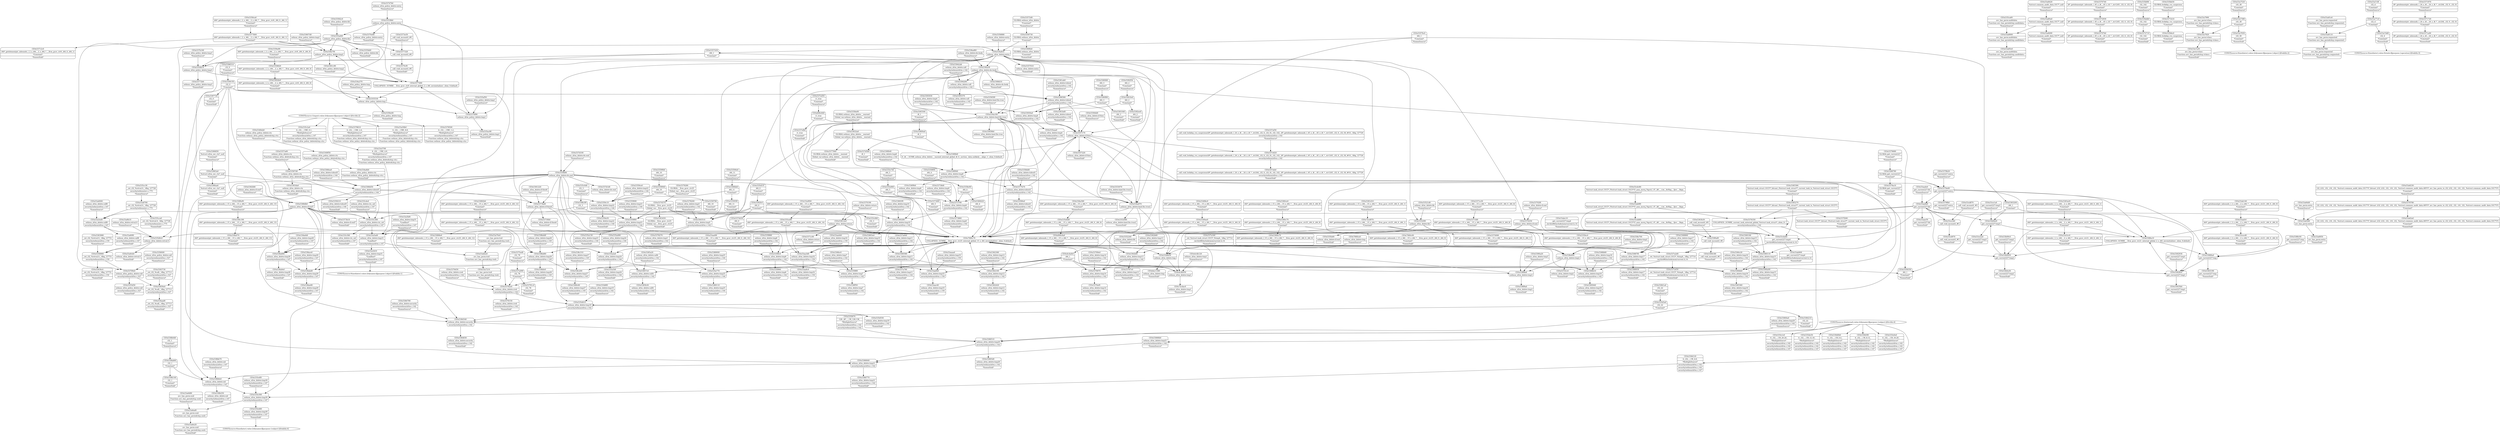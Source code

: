 digraph {
	CE0x53a9cb0 [shape=record,shape=Mrecord,label="{CE0x53a9cb0|selinux_xfrm_delete:retval.0|*SummSink*}"]
	CE0x5368b80 [shape=record,shape=Mrecord,label="{CE0x5368b80|selinux_xfrm_delete:tmp18|security/selinux/xfrm.c,142|*SummSource*}"]
	CE0x535f470 [shape=record,shape=Mrecord,label="{CE0x535f470|128:_i8*,_:_CR_128,136_|*MultipleSource*|security/selinux/xfrm.c,142|security/selinux/xfrm.c,142}"]
	CE0x53a64d0 [shape=record,shape=Mrecord,label="{CE0x53a64d0|avc_has_perm:entry|*SummSource*}"]
	CE0x5362b80 [shape=record,shape=Mrecord,label="{CE0x5362b80|selinux_xfrm_delete:tmp13|security/selinux/xfrm.c,142|*SummSource*}"]
	CE0x53590e0 [shape=record,shape=Mrecord,label="{CE0x53590e0|selinux_xfrm_delete:tobool1|security/selinux/xfrm.c,142|*SummSink*}"]
	CE0x53730b0 [shape=record,shape=Mrecord,label="{CE0x53730b0|selinux_xfrm_delete:if.then6|*SummSink*}"]
	CE0x5379fb0 [shape=record,shape=Mrecord,label="{CE0x5379fb0|get_current227:entry|*SummSink*}"]
	CE0x5361c90 [shape=record,shape=Mrecord,label="{CE0x5361c90|selinux_xfrm_policy_delete:tmp2|*SummSink*}"]
	CE0x53a8420 [shape=record,shape=Mrecord,label="{CE0x53a8420|%struct.common_audit_data.1017*_null|*Constant*|*SummSource*}"]
	CE0x5379a10 [shape=record,shape=Mrecord,label="{CE0x5379a10|GLOBAL:get_current227|*Constant*|*SummSink*}"]
	CE0x538bdd0 [shape=record,shape=Mrecord,label="{CE0x538bdd0|selinux_xfrm_delete:tmp26|security/selinux/xfrm.c,145|*SummSource*}"]
	CE0x53772b0 [shape=record,shape=Mrecord,label="{CE0x53772b0|selinux_xfrm_policy_delete:tmp3|*SummSink*}"]
	CE0x53b09c0 [shape=record,shape=Mrecord,label="{CE0x53b09c0|get_current227:tmp2|*SummSource*}"]
	CE0x5385cd0 [shape=record,shape=Mrecord,label="{CE0x5385cd0|i64*_getelementptr_inbounds_(_2_x_i64_,_2_x_i64_*___llvm_gcov_ctr21,_i64_0,_i64_1)|*Constant*}"]
	CE0x5389000 [shape=record,shape=Mrecord,label="{CE0x5389000|selinux_xfrm_delete:tmp25|security/selinux/xfrm.c,144|*SummSource*}"]
	CE0x53a6ee0 [shape=record,shape=Mrecord,label="{CE0x53a6ee0|avc_has_perm:tsid|Function::avc_has_perm&Arg::tsid::}"]
	CE0x5370e80 [shape=record,shape=Mrecord,label="{CE0x5370e80|selinux_xfrm_policy_delete:entry|*SummSink*}"]
	CE0x53a6d80 [shape=record,shape=Mrecord,label="{CE0x53a6d80|avc_has_perm:ssid|Function::avc_has_perm&Arg::ssid::|*SummSource*}"]
	CE0x537a340 [shape=record,shape=Mrecord,label="{CE0x537a340|_ret_%struct.task_struct.1015*_%tmp4,_!dbg_!27714|./arch/x86/include/asm/current.h,14|*SummSource*}"]
	CE0x53a9b10 [shape=record,shape=Mrecord,label="{CE0x53a9b10|selinux_xfrm_delete:retval.0|*SummSource*}"]
	CE0x537ed50 [shape=record,shape=Mrecord,label="{CE0x537ed50|i1_true|*Constant*|*SummSource*}"]
	CE0x535d550 [shape=record,shape=Mrecord,label="{CE0x535d550|selinux_xfrm_delete:tmp19|security/selinux/xfrm.c,142|*SummSink*}"]
	CE0x535de50 [shape=record,shape=Mrecord,label="{CE0x535de50|4:_i32,_:_CR_12,16_|*MultipleSource*|security/selinux/xfrm.c,142|security/selinux/xfrm.c,142|security/selinux/xfrm.c,147}"]
	CE0x538bb70 [shape=record,shape=Mrecord,label="{CE0x538bb70|selinux_xfrm_delete:sid|security/selinux/xfrm.c,147|*SummSource*}"]
	CE0x5357bc0 [shape=record,shape=Mrecord,label="{CE0x5357bc0|i64_1|*Constant*|*SummSource*}"]
	CE0x535a770 [shape=record,shape=Mrecord,label="{CE0x535a770|selinux_xfrm_delete:tmp25|security/selinux/xfrm.c,144}"]
	CE0x5393030 [shape=record,shape=Mrecord,label="{CE0x5393030|selinux_xfrm_delete:tmp4|security/selinux/xfrm.c,142|*SummSource*}"]
	CE0x538a6d0 [shape=record,shape=Mrecord,label="{CE0x538a6d0|selinux_xfrm_delete:tmp28|security/selinux/xfrm.c,147|*SummSource*}"]
	CE0x5384210 [shape=record,shape=Mrecord,label="{CE0x5384210|i32_22|*Constant*|*SummSink*}"]
	CE0x537d1d0 [shape=record,shape=Mrecord,label="{CE0x537d1d0|selinux_xfrm_delete:do.end|*SummSink*}"]
	CE0x53572d0 [shape=record,shape=Mrecord,label="{CE0x53572d0|GLOBAL:selinux_xfrm_delete|*Constant*|*SummSource*}"]
	CE0x5359940 [shape=record,shape=Mrecord,label="{CE0x5359940|i64_10|*Constant*}"]
	CE0x538a070 [shape=record,shape=Mrecord,label="{CE0x538a070|i64*_getelementptr_inbounds_(_15_x_i64_,_15_x_i64_*___llvm_gcov_ctr25,_i64_0,_i64_13)|*Constant*|*SummSink*}"]
	CE0x538c190 [shape=record,shape=Mrecord,label="{CE0x538c190|i64*_getelementptr_inbounds_(_15_x_i64_,_15_x_i64_*___llvm_gcov_ctr25,_i64_0,_i64_13)|*Constant*}"]
	CE0x538ab60 [shape=record,shape=Mrecord,label="{CE0x538ab60|i32_1|*Constant*}"]
	CE0x5369420 [shape=record,shape=Mrecord,label="{CE0x5369420|i64_4|*Constant*|*SummSink*}"]
	CE0x5370740 [shape=record,shape=Mrecord,label="{CE0x5370740|i8*_getelementptr_inbounds_(_45_x_i8_,_45_x_i8_*_.str1245,_i32_0,_i32_0)|*Constant*|*SummSource*}"]
	CE0x53a60f0 [shape=record,shape=Mrecord,label="{CE0x53a60f0|selinux_xfrm_delete:call8|security/selinux/xfrm.c,147|*SummSink*}"]
	CE0x5362930 [shape=record,shape=Mrecord,label="{CE0x5362930|get_current227:tmp1|*SummSource*}"]
	CE0x5372710 [shape=record,shape=Mrecord,label="{CE0x5372710|i32_142|*Constant*|*SummSink*}"]
	CE0x5374570 [shape=record,shape=Mrecord,label="{CE0x5374570|GLOBAL:__llvm_gcov_ctr25|Global_var:__llvm_gcov_ctr25}"]
	CE0x535eaa0 [shape=record,shape=Mrecord,label="{CE0x535eaa0|selinux_xfrm_delete:tmp4|security/selinux/xfrm.c,142|*SummSink*}"]
	CE0x535c4e0 [shape=record,shape=Mrecord,label="{CE0x535c4e0|selinux_xfrm_delete:ctx_sid|security/selinux/xfrm.c,147|*SummSource*}"]
	CE0x5355530 [shape=record,shape=Mrecord,label="{CE0x5355530|selinux_xfrm_policy_delete:tmp}"]
	CE0x5388c00 [shape=record,shape=Mrecord,label="{CE0x5388c00|get_current227:tmp|*SummSource*}"]
	CE0x537a2d0 [shape=record,shape=Mrecord,label="{CE0x537a2d0|_ret_%struct.task_struct.1015*_%tmp4,_!dbg_!27714|./arch/x86/include/asm/current.h,14}"]
	CE0x5374430 [shape=record,shape=Mrecord,label="{CE0x5374430|i64_0|*Constant*|*SummSink*}"]
	CE0x5368fa0 [shape=record,shape=Mrecord,label="{CE0x5368fa0|GLOBAL:selinux_xfrm_delete|*Constant*|*SummSink*}"]
	CE0x53767e0 [shape=record,shape=Mrecord,label="{CE0x53767e0|selinux_xfrm_delete:tmp13|security/selinux/xfrm.c,142|*SummSink*}"]
	CE0x535fa60 [shape=record,shape=Mrecord,label="{CE0x535fa60|selinux_xfrm_delete:if.end|*SummSink*}"]
	CE0x537afa0 [shape=record,shape=Mrecord,label="{CE0x537afa0|_call_void_lockdep_rcu_suspicious(i8*_getelementptr_inbounds_(_24_x_i8_,_24_x_i8_*_.str244,_i32_0,_i32_0),_i32_142,_i8*_getelementptr_inbounds_(_45_x_i8_,_45_x_i8_*_.str1245,_i32_0,_i32_0))_#10,_!dbg_!27729|security/selinux/xfrm.c,142|*SummSink*}"]
	CE0x537e620 [shape=record,shape=Mrecord,label="{CE0x537e620|_call_void_lockdep_rcu_suspicious(i8*_getelementptr_inbounds_(_24_x_i8_,_24_x_i8_*_.str244,_i32_0,_i32_0),_i32_142,_i8*_getelementptr_inbounds_(_45_x_i8_,_45_x_i8_*_.str1245,_i32_0,_i32_0))_#10,_!dbg_!27729|security/selinux/xfrm.c,142}"]
	CE0x53ce2a0 [shape=record,shape=Mrecord,label="{CE0x53ce2a0|get_current227:tmp3|*SummSink*}"]
	CE0x5377b70 [shape=record,shape=Mrecord,label="{CE0x5377b70|selinux_xfrm_delete:tobool1|security/selinux/xfrm.c,142}"]
	CE0x53599b0 [shape=record,shape=Mrecord,label="{CE0x53599b0|i64_10|*Constant*|*SummSource*}"]
	CE0x4c4afe0 [shape=record,shape=Mrecord,label="{CE0x4c4afe0|i64_1|*Constant*}"]
	CE0x53741c0 [shape=record,shape=Mrecord,label="{CE0x53741c0|selinux_xfrm_delete:tmp2|*SummSink*}"]
	CE0x53a6950 [shape=record,shape=Mrecord,label="{CE0x53a6950|avc_has_perm:entry|*SummSink*}"]
	CE0x53942d0 [shape=record,shape=Mrecord,label="{CE0x53942d0|selinux_xfrm_delete:call|security/selinux/xfrm.c,142|*SummSource*}"]
	CE0x5371b10 [shape=record,shape=Mrecord,label="{CE0x5371b10|GLOBAL:lockdep_rcu_suspicious|*Constant*}"]
	CE0x538b250 [shape=record,shape=Mrecord,label="{CE0x538b250|selinux_xfrm_delete:sid|security/selinux/xfrm.c,147|*SummSink*}"]
	CE0x53769e0 [shape=record,shape=Mrecord,label="{CE0x53769e0|selinux_xfrm_delete:tmp14|security/selinux/xfrm.c,142|*SummSource*}"]
	"CONST[source:0(mediator),value:2(dynamic)][purpose:{object}][SnkIdx:1]"
	CE0x5390a20 [shape=record,shape=Mrecord,label="{CE0x5390a20|selinux_xfrm_delete:tmp3|*SummSource*}"]
	CE0x5360580 [shape=record,shape=Mrecord,label="{CE0x5360580|selinux_xfrm_delete:tmp11|security/selinux/xfrm.c,142}"]
	CE0x538e600 [shape=record,shape=Mrecord,label="{CE0x538e600|selinux_xfrm_delete:tmp2}"]
	CE0x5361220 [shape=record,shape=Mrecord,label="{CE0x5361220|selinux_xfrm_delete:if.then6|*SummSource*}"]
	CE0x5359ac0 [shape=record,shape=Mrecord,label="{CE0x5359ac0|i64*_getelementptr_inbounds_(_15_x_i64_,_15_x_i64_*___llvm_gcov_ctr25,_i64_0,_i64_12)|*Constant*}"]
	CE0x5357430 [shape=record,shape=Mrecord,label="{CE0x5357430|i64_1|*Constant*}"]
	CE0x5363980 [shape=record,shape=Mrecord,label="{CE0x5363980|_ret_i32_%retval.0,_!dbg_!27751|security/selinux/xfrm.c,150|*SummSource*}"]
	CE0x53a5760 [shape=record,shape=Mrecord,label="{CE0x53a5760|4:_i32,_:_CRE_4,8_|*MultipleSource*|security/selinux/xfrm.c,147|Function::selinux_xfrm_delete&Arg::ctx::|Function::selinux_xfrm_policy_delete&Arg::ctx::}"]
	CE0x538ace0 [shape=record,shape=Mrecord,label="{CE0x538ace0|selinux_xfrm_delete:tmp29|security/selinux/xfrm.c,147|*SummSource*}"]
	CE0x5362bf0 [shape=record,shape=Mrecord,label="{CE0x5362bf0|selinux_xfrm_delete:tmp13|security/selinux/xfrm.c,142}"]
	CE0x53a5bf0 [shape=record,shape=Mrecord,label="{CE0x53a5bf0|selinux_xfrm_delete:tmp31|*LoadInst*|security/selinux/xfrm.c,147|*SummSource*}"]
	CE0x53ab900 [shape=record,shape=Mrecord,label="{CE0x53ab900|get_current227:tmp4|./arch/x86/include/asm/current.h,14|*SummSink*}"]
	CE0x53600a0 [shape=record,shape=Mrecord,label="{CE0x53600a0|i8_1|*Constant*}"]
	CE0x5358350 [shape=record,shape=Mrecord,label="{CE0x5358350|i64_1|*Constant*|*SummSink*}"]
	CE0x535bf60 [shape=record,shape=Mrecord,label="{CE0x535bf60|i32_142|*Constant*|*SummSource*}"]
	CE0x538abd0 [shape=record,shape=Mrecord,label="{CE0x538abd0|selinux_xfrm_delete:tmp29|security/selinux/xfrm.c,147}"]
	CE0x53a7520 [shape=record,shape=Mrecord,label="{CE0x53a7520|i16_39|*Constant*|*SummSource*}"]
	CE0x53aa8d0 [shape=record,shape=Mrecord,label="{CE0x53aa8d0|get_current227:bb}"]
	CE0x53712c0 [shape=record,shape=Mrecord,label="{CE0x53712c0|i64*_getelementptr_inbounds_(_2_x_i64_,_2_x_i64_*___llvm_gcov_ctr9,_i64_0,_i64_1)|*Constant*|*SummSink*}"]
	CE0x5389c60 [shape=record,shape=Mrecord,label="{CE0x5389c60|selinux_xfrm_delete:tmp27|security/selinux/xfrm.c,145|*SummSink*}"]
	CE0x53b0b20 [shape=record,shape=Mrecord,label="{CE0x53b0b20|get_current227:tmp3}"]
	CE0x535cca0 [shape=record,shape=Mrecord,label="{CE0x535cca0|_ret_i32_%retval.0,_!dbg_!27728|security/selinux/avc.c,775|*SummSink*}"]
	CE0x53a70e0 [shape=record,shape=Mrecord,label="{CE0x53a70e0|avc_has_perm:tsid|Function::avc_has_perm&Arg::tsid::|*SummSource*}"]
	CE0x5368d10 [shape=record,shape=Mrecord,label="{CE0x5368d10|selinux_xfrm_delete:do.body|*SummSink*}"]
	CE0x53a9f40 [shape=record,shape=Mrecord,label="{CE0x53a9f40|i64*_getelementptr_inbounds_(_15_x_i64_,_15_x_i64_*___llvm_gcov_ctr25,_i64_0,_i64_14)|*Constant*|*SummSource*}"]
	CE0x53aac40 [shape=record,shape=Mrecord,label="{CE0x53aac40|selinux_xfrm_delete:tmp33|security/selinux/xfrm.c,150|*SummSink*}"]
	CE0x53539b0 [shape=record,shape=Mrecord,label="{CE0x53539b0|selinux_xfrm_policy_delete:entry}"]
	CE0x53841a0 [shape=record,shape=Mrecord,label="{CE0x53841a0|i32_22|*Constant*|*SummSource*}"]
	CE0x538a660 [shape=record,shape=Mrecord,label="{CE0x538a660|selinux_xfrm_delete:tmp28|security/selinux/xfrm.c,147}"]
	CE0x53a62a0 [shape=record,shape=Mrecord,label="{CE0x53a62a0|i32_(i32,_i32,_i16,_i32,_%struct.common_audit_data.1017*)*_bitcast_(i32_(i32,_i32,_i16,_i32,_%struct.common_audit_data.495*)*_avc_has_perm_to_i32_(i32,_i32,_i16,_i32,_%struct.common_audit_data.1017*)*)|*Constant*|*SummSink*}"]
	CE0x5388a10 [shape=record,shape=Mrecord,label="{CE0x5388a10|COLLAPSED:_GCMRE___llvm_gcov_ctr21_internal_global_2_x_i64_zeroinitializer:_elem_0:default:}"]
	CE0x5376970 [shape=record,shape=Mrecord,label="{CE0x5376970|selinux_xfrm_delete:tmp14|security/selinux/xfrm.c,142}"]
	CE0x535e360 [shape=record,shape=Mrecord,label="{CE0x535e360|selinux_xfrm_delete:tmp30|security/selinux/xfrm.c,147}"]
	CE0x5366850 [shape=record,shape=Mrecord,label="{CE0x5366850|%struct.xfrm_sec_ctx*_null|*Constant*|*SummSource*}"]
	CE0x53a80a0 [shape=record,shape=Mrecord,label="{CE0x53a80a0|%struct.common_audit_data.1017*_null|*Constant*}"]
	CE0x53702f0 [shape=record,shape=Mrecord,label="{CE0x53702f0|selinux_xfrm_delete:if.end|*SummSource*}"]
	CE0x5392ee0 [shape=record,shape=Mrecord,label="{CE0x5392ee0|i64_2|*Constant*|*SummSink*}"]
	CE0x5379e60 [shape=record,shape=Mrecord,label="{CE0x5379e60|get_current227:entry}"]
	CE0x5366aa0 [shape=record,shape=Mrecord,label="{CE0x5366aa0|%struct.xfrm_sec_ctx*_null|*Constant*|*SummSink*}"]
	CE0x5361040 [shape=record,shape=Mrecord,label="{CE0x5361040|i64_3|*Constant*|*SummSink*}"]
	CE0x534aad0 [shape=record,shape=Mrecord,label="{CE0x534aad0|_ret_i32_%call,_!dbg_!27713|security/selinux/xfrm.c,327|*SummSink*}"]
	CE0x5390af0 [shape=record,shape=Mrecord,label="{CE0x5390af0|_call_void_mcount()_#3}"]
	CE0x535d6f0 [shape=record,shape=Mrecord,label="{CE0x535d6f0|selinux_xfrm_delete:tmp19|security/selinux/xfrm.c,142|*SummSource*}"]
	CE0x535c380 [shape=record,shape=Mrecord,label="{CE0x535c380|selinux_xfrm_delete:ctx_sid|security/selinux/xfrm.c,147}"]
	CE0x53a7f40 [shape=record,shape=Mrecord,label="{CE0x53a7f40|avc_has_perm:requested|Function::avc_has_perm&Arg::requested::|*SummSink*}"]
	CE0x72cd970 [shape=record,shape=Mrecord,label="{CE0x72cd970|i64*_getelementptr_inbounds_(_15_x_i64_,_15_x_i64_*___llvm_gcov_ctr25,_i64_0,_i64_1)|*Constant*}"]
	CE0x5352080 [shape=record,shape=Mrecord,label="{CE0x5352080|selinux_xfrm_delete:land.lhs.true2|*SummSink*}"]
	CE0x53889a0 [shape=record,shape=Mrecord,label="{CE0x53889a0|get_current227:tmp}"]
	CE0x535a5d0 [shape=record,shape=Mrecord,label="{CE0x535a5d0|selinux_xfrm_delete:tmp24|security/selinux/xfrm.c,144|*SummSink*}"]
	CE0x535c0d0 [shape=record,shape=Mrecord,label="{CE0x535c0d0|i32_3|*Constant*|*SummSource*}"]
	CE0x5370f90 [shape=record,shape=Mrecord,label="{CE0x5370f90|selinux_xfrm_policy_delete:tmp1}"]
	CE0x53627f0 [shape=record,shape=Mrecord,label="{CE0x53627f0|selinux_xfrm_policy_delete:tmp2}"]
	CE0x5356880 [shape=record,shape=Mrecord,label="{CE0x5356880|selinux_xfrm_delete:entry|*SummSource*}"]
	CE0x5360180 [shape=record,shape=Mrecord,label="{CE0x5360180|selinux_xfrm_delete:tmp15|security/selinux/xfrm.c,142|*SummSource*}"]
	CE0x53a5d10 [shape=record,shape=Mrecord,label="{CE0x53a5d10|selinux_xfrm_delete:tmp31|*LoadInst*|security/selinux/xfrm.c,147|*SummSink*}"]
	CE0x535c580 [shape=record,shape=Mrecord,label="{CE0x535c580|selinux_xfrm_delete:ctx_sid|security/selinux/xfrm.c,147|*SummSink*}"]
	CE0x53612e0 [shape=record,shape=Mrecord,label="{CE0x53612e0|selinux_xfrm_delete:return}"]
	CE0x53738d0 [shape=record,shape=Mrecord,label="{CE0x53738d0|selinux_xfrm_delete:tmp9|security/selinux/xfrm.c,142|*SummSource*}"]
	CE0x5385a20 [shape=record,shape=Mrecord,label="{CE0x5385a20|selinux_xfrm_delete:call4|security/selinux/xfrm.c,142|*SummSource*}"]
	CE0x5373bd0 [shape=record,shape=Mrecord,label="{CE0x5373bd0|selinux_xfrm_delete:if.then6}"]
	CE0x5355b60 [shape=record,shape=Mrecord,label="{CE0x5355b60|selinux_xfrm_policy_delete:bb|*SummSink*}"]
	CE0x53aa0f0 [shape=record,shape=Mrecord,label="{CE0x53aa0f0|i64*_getelementptr_inbounds_(_15_x_i64_,_15_x_i64_*___llvm_gcov_ctr25,_i64_0,_i64_14)|*Constant*|*SummSink*}"]
	CE0x53b0950 [shape=record,shape=Mrecord,label="{CE0x53b0950|get_current227:tmp2}"]
	CE0x538bfe0 [shape=record,shape=Mrecord,label="{CE0x538bfe0|selinux_xfrm_delete:tmp26|security/selinux/xfrm.c,145|*SummSink*}"]
	CE0x5364bb0 [shape=record,shape=Mrecord,label="{CE0x5364bb0|selinux_xfrm_delete:tmp16|security/selinux/xfrm.c,142}"]
	CE0x5360e70 [shape=record,shape=Mrecord,label="{CE0x5360e70|i64*_getelementptr_inbounds_(_15_x_i64_,_15_x_i64_*___llvm_gcov_ctr25,_i64_0,_i64_9)|*Constant*|*SummSink*}"]
	CE0x5371720 [shape=record,shape=Mrecord,label="{CE0x5371720|i8*_getelementptr_inbounds_(_24_x_i8_,_24_x_i8_*_.str244,_i32_0,_i32_0)|*Constant*}"]
	CE0x538b0d0 [shape=record,shape=Mrecord,label="{CE0x538b0d0|i32_1|*Constant*|*SummSource*}"]
	CE0x535f960 [shape=record,shape=Mrecord,label="{CE0x535f960|selinux_xfrm_delete:tmp6|security/selinux/xfrm.c,142|*SummSink*}"]
	CE0x538ae80 [shape=record,shape=Mrecord,label="{CE0x538ae80|selinux_xfrm_delete:tmp29|security/selinux/xfrm.c,147|*SummSink*}"]
	CE0x53aa6c0 [shape=record,shape=Mrecord,label="{CE0x53aa6c0|selinux_xfrm_delete:tmp32|security/selinux/xfrm.c,150|*SummSink*}"]
	CE0x53a6230 [shape=record,shape=Mrecord,label="{CE0x53a6230|i32_(i32,_i32,_i16,_i32,_%struct.common_audit_data.1017*)*_bitcast_(i32_(i32,_i32,_i16,_i32,_%struct.common_audit_data.495*)*_avc_has_perm_to_i32_(i32,_i32,_i16,_i32,_%struct.common_audit_data.1017*)*)|*Constant*|*SummSource*}"]
	CE0x535ad40 [shape=record,shape=Mrecord,label="{CE0x535ad40|selinux_xfrm_policy_delete:bb}"]
	CE0x535e660 [shape=record,shape=Mrecord,label="{CE0x535e660|i64_5|*Constant*}"]
	CE0x537a090 [shape=record,shape=Mrecord,label="{CE0x537a090|i32_78|*Constant*}"]
	CE0x5356e00 [shape=record,shape=Mrecord,label="{CE0x5356e00|selinux_xfrm_policy_delete:tmp|*SummSink*}"]
	CE0x53a7210 [shape=record,shape=Mrecord,label="{CE0x53a7210|avc_has_perm:tsid|Function::avc_has_perm&Arg::tsid::|*SummSink*}"]
	CE0x53a6e20 [shape=record,shape=Mrecord,label="{CE0x53a6e20|avc_has_perm:ssid|Function::avc_has_perm&Arg::ssid::|*SummSink*}"]
	CE0x5377490 [shape=record,shape=Mrecord,label="{CE0x5377490|COLLAPSED:_GCMRE___llvm_gcov_ctr9_internal_global_2_x_i64_zeroinitializer:_elem_0:default:}"]
	CE0x53a77c0 [shape=record,shape=Mrecord,label="{CE0x53a77c0|i32_4|*Constant*}"]
	CE0x53a7cf0 [shape=record,shape=Mrecord,label="{CE0x53a7cf0|i32_4|*Constant*|*SummSource*}"]
	CE0x53aae50 [shape=record,shape=Mrecord,label="{CE0x53aae50|get_current227:bb|*SummSink*}"]
	CE0x5362100 [shape=record,shape=Mrecord,label="{CE0x5362100|selinux_xfrm_delete:tmp12|security/selinux/xfrm.c,142}"]
	CE0x5376150 [shape=record,shape=Mrecord,label="{CE0x5376150|selinux_xfrm_delete:cred|security/selinux/xfrm.c,142|*SummSink*}"]
	CE0x5360c70 [shape=record,shape=Mrecord,label="{CE0x5360c70|i64*_getelementptr_inbounds_(_15_x_i64_,_15_x_i64_*___llvm_gcov_ctr25,_i64_0,_i64_9)|*Constant*}"]
	CE0x5368930 [shape=record,shape=Mrecord,label="{CE0x5368930|selinux_xfrm_delete:tmp17|security/selinux/xfrm.c,142|*SummSink*}"]
	CE0x5376450 [shape=record,shape=Mrecord,label="{CE0x5376450|selinux_xfrm_delete:cred|security/selinux/xfrm.c,142|*SummSource*}"]
	CE0x5378610 [shape=record,shape=Mrecord,label="{CE0x5378610|4:_i32,_:_CRE_2,4_|*MultipleSource*|security/selinux/xfrm.c,147|Function::selinux_xfrm_delete&Arg::ctx::|Function::selinux_xfrm_policy_delete&Arg::ctx::}"]
	CE0x5368860 [shape=record,shape=Mrecord,label="{CE0x5368860|selinux_xfrm_delete:tmp17|security/selinux/xfrm.c,142|*SummSource*}"]
	CE0x53ab9f0 [shape=record,shape=Mrecord,label="{CE0x53ab9f0|%struct.task_struct.1015*_(%struct.task_struct.1015**)*_asm_movq_%gs:$_1:P_,$0_,_r,im,_dirflag_,_fpsr_,_flags_}"]
	CE0x536ad60 [shape=record,shape=Mrecord,label="{CE0x536ad60|selinux_xfrm_delete:do.body|*SummSource*}"]
	CE0x538e700 [shape=record,shape=Mrecord,label="{CE0x538e700|selinux_xfrm_delete:tmp2|*SummSource*}"]
	CE0x5366510 [shape=record,shape=Mrecord,label="{CE0x5366510|selinux_xfrm_delete:tmp20|security/selinux/xfrm.c,142}"]
	CE0x53a7920 [shape=record,shape=Mrecord,label="{CE0x53a7920|avc_has_perm:tclass|Function::avc_has_perm&Arg::tclass::}"]
	CE0x53664a0 [shape=record,shape=Mrecord,label="{CE0x53664a0|selinux_xfrm_delete:tmp20|security/selinux/xfrm.c,142|*SummSource*}"]
	CE0x5373e50 [shape=record,shape=Mrecord,label="{CE0x5373e50|_call_void_mcount()_#3|*SummSource*}"]
	CE0x53a7990 [shape=record,shape=Mrecord,label="{CE0x53a7990|avc_has_perm:tclass|Function::avc_has_perm&Arg::tclass::|*SummSource*}"]
	CE0x53628c0 [shape=record,shape=Mrecord,label="{CE0x53628c0|get_current227:tmp1}"]
	CE0x53565f0 [shape=record,shape=Mrecord,label="{CE0x53565f0|selinux_xfrm_delete:land.lhs.true|*SummSource*}"]
	CE0x5359fd0 [shape=record,shape=Mrecord,label="{CE0x5359fd0|selinux_xfrm_delete:tmp23|security/selinux/xfrm.c,144|*SummSource*}"]
	CE0x535ce80 [shape=record,shape=Mrecord,label="{CE0x535ce80|i64*_getelementptr_inbounds_(_15_x_i64_,_15_x_i64_*___llvm_gcov_ctr25,_i64_0,_i64_14)|*Constant*}"]
	CE0x5368db0 [shape=record,shape=Mrecord,label="{CE0x5368db0|selinux_xfrm_delete:if.end7}"]
	CE0x53a7380 [shape=record,shape=Mrecord,label="{CE0x53a7380|i16_39|*Constant*}"]
	CE0x5371a00 [shape=record,shape=Mrecord,label="{CE0x5371a00|i8*_getelementptr_inbounds_(_24_x_i8_,_24_x_i8_*_.str244,_i32_0,_i32_0)|*Constant*|*SummSink*}"]
	CE0x5355d50 [shape=record,shape=Mrecord,label="{CE0x5355d50|selinux_xfrm_policy_delete:call|security/selinux/xfrm.c,327|*SummSink*}"]
	CE0x53595f0 [shape=record,shape=Mrecord,label="{CE0x53595f0|i64_11|*Constant*|*SummSink*}"]
	CE0x5372930 [shape=record,shape=Mrecord,label="{CE0x5372930|i8*_getelementptr_inbounds_(_45_x_i8_,_45_x_i8_*_.str1245,_i32_0,_i32_0)|*Constant*}"]
	CE0x606c6a0 [shape=record,shape=Mrecord,label="{CE0x606c6a0|i64*_getelementptr_inbounds_(_15_x_i64_,_15_x_i64_*___llvm_gcov_ctr25,_i64_0,_i64_6)|*Constant*|*SummSink*}"]
	CE0x5357170 [shape=record,shape=Mrecord,label="{CE0x5357170|selinux_xfrm_delete:if.then}"]
	CE0x5362360 [shape=record,shape=Mrecord,label="{CE0x5362360|selinux_xfrm_delete:tmp12|security/selinux/xfrm.c,142|*SummSource*}"]
	CE0x5357a60 [shape=record,shape=Mrecord,label="{CE0x5357a60|selinux_xfrm_delete:ctx|Function::selinux_xfrm_delete&Arg::ctx::|*SummSource*}"]
	CE0x5396580 [shape=record,shape=Mrecord,label="{CE0x5396580|selinux_xfrm_delete:tobool|security/selinux/xfrm.c,142}"]
	CE0x53636c0 [shape=record,shape=Mrecord,label="{CE0x53636c0|_ret_i32_%retval.0,_!dbg_!27751|security/selinux/xfrm.c,150|*SummSink*}"]
	CE0x536f940 [shape=record,shape=Mrecord,label="{CE0x536f940|selinux_xfrm_delete:tmp8|security/selinux/xfrm.c,142}"]
	CE0x535fec0 [shape=record,shape=Mrecord,label="{CE0x535fec0|i64*_getelementptr_inbounds_(_15_x_i64_,_15_x_i64_*___llvm_gcov_ctr25,_i64_0,_i64_8)|*Constant*|*SummSink*}"]
	CE0x5359a50 [shape=record,shape=Mrecord,label="{CE0x5359a50|selinux_xfrm_delete:tmp22|security/selinux/xfrm.c,144|*SummSink*}"]
	CE0x53aafc0 [shape=record,shape=Mrecord,label="{CE0x53aafc0|i64*_getelementptr_inbounds_(_2_x_i64_,_2_x_i64_*___llvm_gcov_ctr21,_i64_0,_i64_0)|*Constant*}"]
	CE0x53520f0 [shape=record,shape=Mrecord,label="{CE0x53520f0|selinux_xfrm_delete:bb}"]
	CE0x5385270 [shape=record,shape=Mrecord,label="{CE0x5385270|%struct.task_struct.1015**_bitcast_(%struct.task_struct**_current_task_to_%struct.task_struct.1015**)|*Constant*}"]
	CE0x5373860 [shape=record,shape=Mrecord,label="{CE0x5373860|selinux_xfrm_delete:tmp9|security/selinux/xfrm.c,142|*SummSink*}"]
	CE0x5360f60 [shape=record,shape=Mrecord,label="{CE0x5360f60|i64_3|*Constant*}"]
	CE0x53567d0 [shape=record,shape=Mrecord,label="{CE0x53567d0|selinux_xfrm_delete:ctx|Function::selinux_xfrm_delete&Arg::ctx::}"]
	CE0x537f260 [shape=record,shape=Mrecord,label="{CE0x537f260|%struct.task_struct.1015**_bitcast_(%struct.task_struct**_current_task_to_%struct.task_struct.1015**)|*Constant*|*SummSink*}"]
	CE0x53a7650 [shape=record,shape=Mrecord,label="{CE0x53a7650|i16_39|*Constant*|*SummSink*}"]
	CE0x5379b20 [shape=record,shape=Mrecord,label="{CE0x5379b20|get_current227:entry|*SummSource*}"]
	"CONST[source:2(external),value:2(dynamic)][purpose:{subject}][SrcIdx:4]"
	CE0x537af30 [shape=record,shape=Mrecord,label="{CE0x537af30|_call_void_lockdep_rcu_suspicious(i8*_getelementptr_inbounds_(_24_x_i8_,_24_x_i8_*_.str244,_i32_0,_i32_0),_i32_142,_i8*_getelementptr_inbounds_(_45_x_i8_,_45_x_i8_*_.str1245,_i32_0,_i32_0))_#10,_!dbg_!27729|security/selinux/xfrm.c,142|*SummSource*}"]
	CE0x535bdb0 [shape=record,shape=Mrecord,label="{CE0x535bdb0|i32_142|*Constant*}"]
	CE0x536fb40 [shape=record,shape=Mrecord,label="{CE0x536fb40|selinux_xfrm_delete:tmp8|security/selinux/xfrm.c,142|*SummSource*}"]
	CE0x5358820 [shape=record,shape=Mrecord,label="{CE0x5358820|i64*_getelementptr_inbounds_(_2_x_i64_,_2_x_i64_*___llvm_gcov_ctr9,_i64_0,_i64_0)|*Constant*}"]
	CE0x5377940 [shape=record,shape=Mrecord,label="{CE0x5377940|GLOBAL:selinux_xfrm_delete.__warned|Global_var:selinux_xfrm_delete.__warned|*SummSink*}"]
	CE0x5366770 [shape=record,shape=Mrecord,label="{CE0x5366770|selinux_xfrm_delete:tmp21|security/selinux/xfrm.c,142|*SummSink*}"]
	CE0x53a6ad0 [shape=record,shape=Mrecord,label="{CE0x53a6ad0|avc_has_perm:ssid|Function::avc_has_perm&Arg::ssid::}"]
	CE0x53cda60 [shape=record,shape=Mrecord,label="{CE0x53cda60|get_current227:tmp4|./arch/x86/include/asm/current.h,14}"]
	CE0x4c4b120 [shape=record,shape=Mrecord,label="{CE0x4c4b120|selinux_xfrm_delete:tmp1|*SummSource*}"]
	CE0x5385b30 [shape=record,shape=Mrecord,label="{CE0x5385b30|selinux_xfrm_delete:call4|security/selinux/xfrm.c,142|*SummSink*}"]
	"CONST[source:1(input),value:2(dynamic)][purpose:{object}][SrcIdx:2]"
	CE0x53635b0 [shape=record,shape=Mrecord,label="{CE0x53635b0|get_current227:tmp1|*SummSink*}"]
	CE0x5374060 [shape=record,shape=Mrecord,label="{CE0x5374060|i64*_getelementptr_inbounds_(_15_x_i64_,_15_x_i64_*___llvm_gcov_ctr25,_i64_0,_i64_1)|*Constant*|*SummSink*}"]
	CE0x5391d10 [shape=record,shape=Mrecord,label="{CE0x5391d10|i64*_getelementptr_inbounds_(_15_x_i64_,_15_x_i64_*___llvm_gcov_ctr25,_i64_0,_i64_1)|*Constant*|*SummSource*}"]
	CE0x5359210 [shape=record,shape=Mrecord,label="{CE0x5359210|selinux_xfrm_delete:tobool5|security/selinux/xfrm.c,144|*SummSink*}"]
	CE0x536a580 [shape=record,shape=Mrecord,label="{CE0x536a580|i64*_getelementptr_inbounds_(_15_x_i64_,_15_x_i64_*___llvm_gcov_ctr25,_i64_0,_i64_6)|*Constant*|*SummSource*}"]
	CE0x53666b0 [shape=record,shape=Mrecord,label="{CE0x53666b0|selinux_xfrm_delete:tmp21|security/selinux/xfrm.c,142|*SummSource*}"]
	"CONST[source:0(mediator),value:0(static)][purpose:{operation}][SnkIdx:3]"
	CE0x538f9a0 [shape=record,shape=Mrecord,label="{CE0x538f9a0|selinux_xfrm_delete:tmp3|*SummSink*}"]
	CE0x53607d0 [shape=record,shape=Mrecord,label="{CE0x53607d0|selinux_xfrm_policy_delete:tmp2|*SummSource*}"]
	CE0x535f8f0 [shape=record,shape=Mrecord,label="{CE0x535f8f0|selinux_xfrm_delete:tmp7|security/selinux/xfrm.c,142}"]
	CE0x5378780 [shape=record,shape=Mrecord,label="{CE0x5378780|i32_(i32,_i32,_i16,_i32,_%struct.common_audit_data.1017*)*_bitcast_(i32_(i32,_i32,_i16,_i32,_%struct.common_audit_data.495*)*_avc_has_perm_to_i32_(i32,_i32,_i16,_i32,_%struct.common_audit_data.1017*)*)|*Constant*}"]
	CE0x535a130 [shape=record,shape=Mrecord,label="{CE0x535a130|selinux_xfrm_delete:tmp23|security/selinux/xfrm.c,144|*SummSink*}"]
	CE0x5360110 [shape=record,shape=Mrecord,label="{CE0x5360110|selinux_xfrm_delete:tmp15|security/selinux/xfrm.c,142}"]
	CE0x536f9b0 [shape=record,shape=Mrecord,label="{CE0x536f9b0|selinux_xfrm_delete:tmp8|security/selinux/xfrm.c,142|*SummSink*}"]
	CE0x6a11580 [shape=record,shape=Mrecord,label="{CE0x6a11580|selinux_xfrm_delete:tmp|*SummSink*}"]
	CE0x5349eb0 [shape=record,shape=Mrecord,label="{CE0x5349eb0|selinux_xfrm_policy_delete:ctx|Function::selinux_xfrm_policy_delete&Arg::ctx::|*SummSource*}"]
	CE0x53610e0 [shape=record,shape=Mrecord,label="{CE0x53610e0|i64_2|*Constant*}"]
	CE0x5359f60 [shape=record,shape=Mrecord,label="{CE0x5359f60|selinux_xfrm_delete:tmp23|security/selinux/xfrm.c,144}"]
	CE0x5363200 [shape=record,shape=Mrecord,label="{CE0x5363200|i64_1|*Constant*}"]
	CE0x5373b10 [shape=record,shape=Mrecord,label="{CE0x5373b10|selinux_xfrm_delete:if.end7|*SummSink*}"]
	CE0x534a970 [shape=record,shape=Mrecord,label="{CE0x534a970|selinux_xfrm_delete:land.lhs.true2}"]
	CE0x53562c0 [shape=record,shape=Mrecord,label="{CE0x53562c0|selinux_xfrm_policy_delete:bb|*SummSource*}"]
	CE0x5384790 [shape=record,shape=Mrecord,label="{CE0x5384790|selinux_xfrm_delete:security|security/selinux/xfrm.c,142|*SummSource*}"]
	CE0x538b140 [shape=record,shape=Mrecord,label="{CE0x538b140|i32_1|*Constant*|*SummSink*}"]
	CE0x5362fd0 [shape=record,shape=Mrecord,label="{CE0x5362fd0|selinux_xfrm_delete:if.end7|*SummSource*}"]
	CE0x538c200 [shape=record,shape=Mrecord,label="{CE0x538c200|selinux_xfrm_delete:tmp27|security/selinux/xfrm.c,145}"]
	CE0x5366ea0 [shape=record,shape=Mrecord,label="{CE0x5366ea0|selinux_xfrm_delete:tobool5|security/selinux/xfrm.c,144|*SummSource*}"]
	CE0x5356730 [shape=record,shape=Mrecord,label="{CE0x5356730|GLOBAL:selinux_xfrm_delete|*Constant*}"]
	CE0x536f8d0 [shape=record,shape=Mrecord,label="{CE0x536f8d0|0:_i8,_:_GCMR_selinux_xfrm_delete.__warned_internal_global_i8_0,_section_.data.unlikely_,_align_1:_elem_0:default:}"]
	CE0x538c310 [shape=record,shape=Mrecord,label="{CE0x538c310|selinux_xfrm_delete:tmp27|security/selinux/xfrm.c,145|*SummSource*}"]
	CE0x5395370 [shape=record,shape=Mrecord,label="{CE0x5395370|selinux_xfrm_delete:call|security/selinux/xfrm.c,142|*SummSink*}"]
	CE0x5389ef0 [shape=record,shape=Mrecord,label="{CE0x5389ef0|i64*_getelementptr_inbounds_(_15_x_i64_,_15_x_i64_*___llvm_gcov_ctr25,_i64_0,_i64_13)|*Constant*|*SummSource*}"]
	CE0x5356a90 [shape=record,shape=Mrecord,label="{CE0x5356a90|i64*_getelementptr_inbounds_(_2_x_i64_,_2_x_i64_*___llvm_gcov_ctr9,_i64_0,_i64_0)|*Constant*|*SummSource*}"]
	CE0x535eb10 [shape=record,shape=Mrecord,label="{CE0x535eb10|i64_0|*Constant*|*SummSource*}"]
	CE0x5358f00 [shape=record,shape=Mrecord,label="{CE0x5358f00|i64_4|*Constant*|*SummSource*}"]
	CE0x537a780 [shape=record,shape=Mrecord,label="{CE0x537a780|selinux_xfrm_delete:tmp11|security/selinux/xfrm.c,142|*SummSink*}"]
	CE0x535ca60 [shape=record,shape=Mrecord,label="{CE0x535ca60|avc_has_perm:auditdata|Function::avc_has_perm&Arg::auditdata::|*SummSource*}"]
	CE0x53659b0 [shape=record,shape=Mrecord,label="{CE0x53659b0|selinux_xfrm_delete:land.lhs.true|*SummSink*}"]
	CE0x5385640 [shape=record,shape=Mrecord,label="{CE0x5385640|selinux_xfrm_delete:tmp18|security/selinux/xfrm.c,142|*SummSink*}"]
	CE0x538a9e0 [shape=record,shape=Mrecord,label="{CE0x538a9e0|selinux_xfrm_delete:tmp28|security/selinux/xfrm.c,147|*SummSink*}"]
	CE0x5385580 [shape=record,shape=Mrecord,label="{CE0x5385580|%struct.task_struct.1015**_bitcast_(%struct.task_struct**_current_task_to_%struct.task_struct.1015**)|*Constant*|*SummSource*}"]
	CE0x53a59b0 [shape=record,shape=Mrecord,label="{CE0x53a59b0|4:_i32,_:_CRE_8,8_|*MultipleSource*|security/selinux/xfrm.c,147|Function::selinux_xfrm_delete&Arg::ctx::|Function::selinux_xfrm_policy_delete&Arg::ctx::}"]
	CE0x606c840 [shape=record,shape=Mrecord,label="{CE0x606c840|i1_true|*Constant*}"]
	"CONST[source:0(mediator),value:2(dynamic)][purpose:{object}][SnkIdx:2]"
	CE0x5366bb0 [shape=record,shape=Mrecord,label="{CE0x5366bb0|i64_11|*Constant*}"]
	CE0x53a81e0 [shape=record,shape=Mrecord,label="{CE0x53a81e0|avc_has_perm:requested|Function::avc_has_perm&Arg::requested::|*SummSource*}"]
	CE0x5378270 [shape=record,shape=Mrecord,label="{CE0x5378270|selinux_xfrm_delete:tmp5|security/selinux/xfrm.c,142|*SummSink*}"]
	CE0x53a8760 [shape=record,shape=Mrecord,label="{CE0x53a8760|_ret_i32_%retval.0,_!dbg_!27728|security/selinux/avc.c,775}"]
	CE0x53cd870 [shape=record,shape=Mrecord,label="{CE0x53cd870|_call_void_mcount()_#3|*SummSource*}"]
	CE0x534a4b0 [shape=record,shape=Mrecord,label="{CE0x534a4b0|selinux_xfrm_policy_delete:ctx|Function::selinux_xfrm_policy_delete&Arg::ctx::|*SummSink*}"]
	CE0x539d0b0 [shape=record,shape=Mrecord,label="{CE0x539d0b0|4:_i32,_:_CR_0,4_|*MultipleSource*|security/selinux/xfrm.c,142|security/selinux/xfrm.c,142|security/selinux/xfrm.c,147}"]
	CE0x5357220 [shape=record,shape=Mrecord,label="{CE0x5357220|selinux_xfrm_delete:if.then|*SummSink*}"]
	CE0x5394260 [shape=record,shape=Mrecord,label="{CE0x5394260|selinux_xfrm_delete:call|security/selinux/xfrm.c,142}"]
	CE0x538f8a0 [shape=record,shape=Mrecord,label="{CE0x538f8a0|selinux_xfrm_delete:tmp3}"]
	CE0x53cd970 [shape=record,shape=Mrecord,label="{CE0x53cd970|_call_void_mcount()_#3|*SummSink*}"]
	CE0x539d3f0 [shape=record,shape=Mrecord,label="{CE0x539d3f0|4:_i32,_:_CR_8,12_|*MultipleSource*|security/selinux/xfrm.c,142|security/selinux/xfrm.c,142|security/selinux/xfrm.c,147}"]
	CE0x535e740 [shape=record,shape=Mrecord,label="{CE0x535e740|i64_5|*Constant*|*SummSource*}"]
	CE0x5366640 [shape=record,shape=Mrecord,label="{CE0x5366640|selinux_xfrm_delete:tmp21|security/selinux/xfrm.c,142}"]
	CE0x5378200 [shape=record,shape=Mrecord,label="{CE0x5378200|selinux_xfrm_delete:tmp5|security/selinux/xfrm.c,142|*SummSource*}"]
	CE0x5373790 [shape=record,shape=Mrecord,label="{CE0x5373790|selinux_xfrm_delete:tmp9|security/selinux/xfrm.c,142}"]
	CE0x537d100 [shape=record,shape=Mrecord,label="{CE0x537d100|selinux_xfrm_delete:do.end|*SummSource*}"]
	CE0x53a8110 [shape=record,shape=Mrecord,label="{CE0x53a8110|avc_has_perm:requested|Function::avc_has_perm&Arg::requested::}"]
	CE0x53663a0 [shape=record,shape=Mrecord,label="{CE0x53663a0|%struct.xfrm_sec_ctx*_null|*Constant*}"]
	CE0x5361ab0 [shape=record,shape=Mrecord,label="{CE0x5361ab0|selinux_xfrm_delete:tobool|security/selinux/xfrm.c,142|*SummSource*}"]
	CE0x5349b50 [shape=record,shape=Mrecord,label="{CE0x5349b50|selinux_xfrm_delete:tmp}"]
	CE0x538b3f0 [shape=record,shape=Mrecord,label="{CE0x538b3f0|i32_3|*Constant*}"]
	CE0x53603e0 [shape=record,shape=Mrecord,label="{CE0x53603e0|selinux_xfrm_delete:tmp10|security/selinux/xfrm.c,142|*SummSink*}"]
	CE0x538b6e0 [shape=record,shape=Mrecord,label="{CE0x538b6e0|selinux_xfrm_delete:sid|security/selinux/xfrm.c,147}"]
	CE0x72cdac0 [shape=record,shape=Mrecord,label="{CE0x72cdac0|selinux_xfrm_delete:tmp1|*SummSink*}"]
	CE0x538bd60 [shape=record,shape=Mrecord,label="{CE0x538bd60|selinux_xfrm_delete:tmp26|security/selinux/xfrm.c,145}"]
	CE0x5352240 [shape=record,shape=Mrecord,label="{CE0x5352240|selinux_xfrm_delete:bb|*SummSink*}"]
	CE0x5384830 [shape=record,shape=Mrecord,label="{CE0x5384830|selinux_xfrm_delete:security|security/selinux/xfrm.c,142|*SummSink*}"]
	CE0x5360280 [shape=record,shape=Mrecord,label="{CE0x5360280|selinux_xfrm_delete:tmp10|security/selinux/xfrm.c,142}"]
	CE0x5349f50 [shape=record,shape=Mrecord,label="{CE0x5349f50|selinux_xfrm_policy_delete:ctx|Function::selinux_xfrm_policy_delete&Arg::ctx::}"]
	CE0x53892b0 [shape=record,shape=Mrecord,label="{CE0x53892b0|i64*_getelementptr_inbounds_(_15_x_i64_,_15_x_i64_*___llvm_gcov_ctr25,_i64_0,_i64_12)|*Constant*|*SummSource*}"]
	CE0x53cecd0 [shape=record,shape=Mrecord,label="{CE0x53cecd0|i64*_getelementptr_inbounds_(_2_x_i64_,_2_x_i64_*___llvm_gcov_ctr21,_i64_0,_i64_0)|*Constant*|*SummSink*}"]
	CE0x5363a20 [shape=record,shape=Mrecord,label="{CE0x5363a20|i64*_getelementptr_inbounds_(_2_x_i64_,_2_x_i64_*___llvm_gcov_ctr21,_i64_0,_i64_1)|*Constant*|*SummSource*}"]
	CE0x53aaaa0 [shape=record,shape=Mrecord,label="{CE0x53aaaa0|selinux_xfrm_delete:tmp33|security/selinux/xfrm.c,150|*SummSource*}"]
	CE0x53a7a30 [shape=record,shape=Mrecord,label="{CE0x53a7a30|avc_has_perm:tclass|Function::avc_has_perm&Arg::tclass::|*SummSink*}"]
	CE0x535db10 [shape=record,shape=Mrecord,label="{CE0x535db10|selinux_xfrm_policy_delete:tmp3}"]
	CE0x53ce340 [shape=record,shape=Mrecord,label="{CE0x53ce340|_call_void_mcount()_#3}"]
	CE0x53594e0 [shape=record,shape=Mrecord,label="{CE0x53594e0|i64_11|*Constant*|*SummSource*}"]
	CE0x5392fc0 [shape=record,shape=Mrecord,label="{CE0x5392fc0|i64_0|*Constant*}"]
	CE0x535a2a0 [shape=record,shape=Mrecord,label="{CE0x535a2a0|selinux_xfrm_delete:tmp24|security/selinux/xfrm.c,144}"]
	CE0x5363450 [shape=record,shape=Mrecord,label="{CE0x5363450|GLOBAL:__llvm_gcov_ctr25|Global_var:__llvm_gcov_ctr25|*SummSink*}"]
	CE0x5363190 [shape=record,shape=Mrecord,label="{CE0x5363190|get_current227:tmp|*SummSink*}"]
	CE0x53665d0 [shape=record,shape=Mrecord,label="{CE0x53665d0|selinux_xfrm_delete:tmp20|security/selinux/xfrm.c,142|*SummSink*}"]
	CE0x5356000 [shape=record,shape=Mrecord,label="{CE0x5356000|selinux_xfrm_policy_delete:call|security/selinux/xfrm.c,327|*SummSource*}"]
	CE0x53b0a30 [shape=record,shape=Mrecord,label="{CE0x53b0a30|get_current227:tmp2|*SummSink*}"]
	CE0x536fec0 [shape=record,shape=Mrecord,label="{CE0x536fec0|selinux_xfrm_delete:tmp7|security/selinux/xfrm.c,142|*SummSource*}"]
	CE0x5368780 [shape=record,shape=Mrecord,label="{CE0x5368780|GLOBAL:get_current227|*Constant*}"]
	CE0x5377800 [shape=record,shape=Mrecord,label="{CE0x5377800|i64*_getelementptr_inbounds_(_2_x_i64_,_2_x_i64_*___llvm_gcov_ctr9,_i64_0,_i64_1)|*Constant*}"]
	CE0x535cc30 [shape=record,shape=Mrecord,label="{CE0x535cc30|_ret_i32_%retval.0,_!dbg_!27728|security/selinux/avc.c,775|*SummSource*}"]
	CE0x535e4f0 [shape=record,shape=Mrecord,label="{CE0x535e4f0|selinux_xfrm_delete:tmp30|security/selinux/xfrm.c,147|*SummSource*}"]
	CE0x53602f0 [shape=record,shape=Mrecord,label="{CE0x53602f0|selinux_xfrm_delete:tmp10|security/selinux/xfrm.c,142|*SummSource*}"]
	CE0x53a8900 [shape=record,shape=Mrecord,label="{CE0x53a8900|avc_has_perm:auditdata|Function::avc_has_perm&Arg::auditdata::}"]
	CE0x53a8490 [shape=record,shape=Mrecord,label="{CE0x53a8490|%struct.common_audit_data.1017*_null|*Constant*|*SummSink*}"]
	CE0x535e6d0 [shape=record,shape=Mrecord,label="{CE0x535e6d0|i64*_getelementptr_inbounds_(_15_x_i64_,_15_x_i64_*___llvm_gcov_ctr25,_i64_0,_i64_6)|*Constant*}"]
	CE0x53707b0 [shape=record,shape=Mrecord,label="{CE0x53707b0|i8*_getelementptr_inbounds_(_45_x_i8_,_45_x_i8_*_.str1245,_i32_0,_i32_0)|*Constant*|*SummSink*}"]
	CE0x539d120 [shape=record,shape=Mrecord,label="{CE0x539d120|4:_i32,_:_CR_4,8_|*MultipleSource*|security/selinux/xfrm.c,142|security/selinux/xfrm.c,142|security/selinux/xfrm.c,147}"]
	CE0x5377320 [shape=record,shape=Mrecord,label="{CE0x5377320|_call_void_mcount()_#3}"]
	CE0x53a5ad0 [shape=record,shape=Mrecord,label="{CE0x53a5ad0|selinux_xfrm_delete:tmp31|*LoadInst*|security/selinux/xfrm.c,147}"]
	CE0x5362de0 [shape=record,shape=Mrecord,label="{CE0x5362de0|i64*_getelementptr_inbounds_(_2_x_i64_,_2_x_i64_*___llvm_gcov_ctr9,_i64_0,_i64_0)|*Constant*|*SummSink*}"]
	CE0x535a490 [shape=record,shape=Mrecord,label="{CE0x535a490|selinux_xfrm_delete:tmp24|security/selinux/xfrm.c,144|*SummSource*}"]
	CE0x536ff30 [shape=record,shape=Mrecord,label="{CE0x536ff30|selinux_xfrm_delete:tmp7|security/selinux/xfrm.c,142|*SummSink*}"]
	CE0x5370cf0 [shape=record,shape=Mrecord,label="{CE0x5370cf0|_call_void_mcount()_#3|*SummSink*}"]
	CE0x53a85e0 [shape=record,shape=Mrecord,label="{CE0x53a85e0|avc_has_perm:auditdata|Function::avc_has_perm&Arg::auditdata::|*SummSink*}"]
	CE0x5384540 [shape=record,shape=Mrecord,label="{CE0x5384540|selinux_xfrm_delete:security|security/selinux/xfrm.c,142}"]
	CE0x53e5cc0 [shape=record,shape=Mrecord,label="{CE0x53e5cc0|i64*_getelementptr_inbounds_(_2_x_i64_,_2_x_i64_*___llvm_gcov_ctr21,_i64_0,_i64_1)|*Constant*|*SummSink*}"]
	CE0x5370250 [shape=record,shape=Mrecord,label="{CE0x5370250|selinux_xfrm_delete:if.end}"]
	CE0x535f6c0 [shape=record,shape=Mrecord,label="{CE0x535f6c0|selinux_xfrm_delete:tmp6|security/selinux/xfrm.c,142}"]
	CE0x53632a0 [shape=record,shape=Mrecord,label="{CE0x53632a0|GLOBAL:selinux_xfrm_delete.__warned|Global_var:selinux_xfrm_delete.__warned}"]
	CE0x535fb80 [shape=record,shape=Mrecord,label="{CE0x535fb80|selinux_xfrm_delete:do.end}"]
	CE0x5365360 [shape=record,shape=Mrecord,label="{CE0x5365360|selinux_xfrm_delete:tmp16|security/selinux/xfrm.c,142|*SummSink*}"]
	CE0x5371c00 [shape=record,shape=Mrecord,label="{CE0x5371c00|selinux_xfrm_delete:return|*SummSink*}"]
	CE0x5394180 [shape=record,shape=Mrecord,label="{CE0x5394180|_call_void_mcount()_#3|*SummSink*}"]
	CE0x5378500 [shape=record,shape=Mrecord,label="{CE0x5378500|4:_i32,_:_CRE_1,2_|*MultipleSource*|security/selinux/xfrm.c,147|Function::selinux_xfrm_delete&Arg::ctx::|Function::selinux_xfrm_policy_delete&Arg::ctx::}"]
	CE0x535af50 [shape=record,shape=Mrecord,label="{CE0x535af50|selinux_xfrm_policy_delete:tmp1|*SummSource*}"]
	CE0x53ab140 [shape=record,shape=Mrecord,label="{CE0x53ab140|i64*_getelementptr_inbounds_(_2_x_i64_,_2_x_i64_*___llvm_gcov_ctr21,_i64_0,_i64_0)|*Constant*|*SummSource*}"]
	CE0x5368b10 [shape=record,shape=Mrecord,label="{CE0x5368b10|selinux_xfrm_delete:tmp18|security/selinux/xfrm.c,142}"]
	CE0x7060ce0 [shape=record,shape=Mrecord,label="{CE0x7060ce0|selinux_xfrm_delete:tmp|*SummSource*}"]
	CE0x53896e0 [shape=record,shape=Mrecord,label="{CE0x53896e0|i64*_getelementptr_inbounds_(_15_x_i64_,_15_x_i64_*___llvm_gcov_ctr25,_i64_0,_i64_12)|*Constant*|*SummSink*}"]
	CE0x535e480 [shape=record,shape=Mrecord,label="{CE0x535e480|selinux_xfrm_delete:tmp30|security/selinux/xfrm.c,147|*SummSink*}"]
	CE0x5366d50 [shape=record,shape=Mrecord,label="{CE0x5366d50|selinux_xfrm_delete:tobool5|security/selinux/xfrm.c,144}"]
	CE0x5359c10 [shape=record,shape=Mrecord,label="{CE0x5359c10|selinux_xfrm_delete:tmp22|security/selinux/xfrm.c,144}"]
	CE0x5363b30 [shape=record,shape=Mrecord,label="{CE0x5363b30|_call_void_mcount()_#3|*SummSource*}"]
	CE0x53a6000 [shape=record,shape=Mrecord,label="{CE0x53a6000|selinux_xfrm_delete:call8|security/selinux/xfrm.c,147|*SummSource*}"]
	CE0x535bbc0 [shape=record,shape=Mrecord,label="{CE0x535bbc0|GLOBAL:lockdep_rcu_suspicious|*Constant*|*SummSink*}"]
	CE0x5375ed0 [shape=record,shape=Mrecord,label="{CE0x5375ed0|i32_78|*Constant*|*SummSource*}"]
	CE0x5376350 [shape=record,shape=Mrecord,label="{CE0x5376350|COLLAPSED:_GCMRE_current_task_external_global_%struct.task_struct*:_elem_0::|security/selinux/xfrm.c,142}"]
	CE0x537a640 [shape=record,shape=Mrecord,label="{CE0x537a640|selinux_xfrm_delete:tmp11|security/selinux/xfrm.c,142|*SummSource*}"]
	CE0x53736f0 [shape=record,shape=Mrecord,label="{CE0x53736f0|i64_5|*Constant*|*SummSink*}"]
	"CONST[source:0(mediator),value:2(dynamic)][purpose:{subject}][SnkIdx:0]"
	CE0x5359790 [shape=record,shape=Mrecord,label="{CE0x5359790|i64_10|*Constant*|*SummSink*}"]
	CE0x535d410 [shape=record,shape=Mrecord,label="{CE0x535d410|selinux_xfrm_delete:tmp19|security/selinux/xfrm.c,142}"]
	CE0x5376af0 [shape=record,shape=Mrecord,label="{CE0x5376af0|selinux_xfrm_delete:tmp14|security/selinux/xfrm.c,142|*SummSink*}"]
	CE0x5371fd0 [shape=record,shape=Mrecord,label="{CE0x5371fd0|i64*_getelementptr_inbounds_(_15_x_i64_,_15_x_i64_*___llvm_gcov_ctr25,_i64_0,_i64_8)|*Constant*}"]
	CE0x535e0e0 [shape=record,shape=Mrecord,label="{CE0x535e0e0|4:_i32,_:_CR_16,20_|*MultipleSource*|security/selinux/xfrm.c,142|security/selinux/xfrm.c,142|security/selinux/xfrm.c,147}"]
	CE0x5370190 [shape=record,shape=Mrecord,label="{CE0x5370190|selinux_xfrm_delete:return|*SummSource*}"]
	CE0x53650e0 [shape=record,shape=Mrecord,label="{CE0x53650e0|_ret_i32_%call,_!dbg_!27713|security/selinux/xfrm.c,327}"]
	CE0x5360ce0 [shape=record,shape=Mrecord,label="{CE0x5360ce0|i64*_getelementptr_inbounds_(_15_x_i64_,_15_x_i64_*___llvm_gcov_ctr25,_i64_0,_i64_9)|*Constant*|*SummSource*}"]
	CE0x5353070 [shape=record,shape=Mrecord,label="{CE0x5353070|selinux_xfrm_delete:land.lhs.true2|*SummSource*}"]
	CE0x537efb0 [shape=record,shape=Mrecord,label="{CE0x537efb0|i1_true|*Constant*|*SummSink*}"]
	CE0x5363730 [shape=record,shape=Mrecord,label="{CE0x5363730|_ret_i32_%call,_!dbg_!27713|security/selinux/xfrm.c,327|*SummSource*}"]
	CE0x5371e30 [shape=record,shape=Mrecord,label="{CE0x5371e30|i64*_getelementptr_inbounds_(_15_x_i64_,_15_x_i64_*___llvm_gcov_ctr25,_i64_0,_i64_8)|*Constant*|*SummSource*}"]
	CE0x53aa440 [shape=record,shape=Mrecord,label="{CE0x53aa440|selinux_xfrm_delete:tmp32|security/selinux/xfrm.c,150|*SummSource*}"]
	CE0x5359ce0 [shape=record,shape=Mrecord,label="{CE0x5359ce0|selinux_xfrm_delete:tmp22|security/selinux/xfrm.c,144|*SummSource*}"]
	CE0x5364c20 [shape=record,shape=Mrecord,label="{CE0x5364c20|selinux_xfrm_delete:tmp16|security/selinux/xfrm.c,142|*SummSource*}"]
	CE0x7060c70 [shape=record,shape=Mrecord,label="{CE0x7060c70|COLLAPSED:_GCMRE___llvm_gcov_ctr25_internal_global_15_x_i64_zeroinitializer:_elem_0:default:}"]
	CE0x5356ca0 [shape=record,shape=Mrecord,label="{CE0x5356ca0|i64*_getelementptr_inbounds_(_2_x_i64_,_2_x_i64_*___llvm_gcov_ctr9,_i64_0,_i64_1)|*Constant*|*SummSource*}"]
	CE0x5358960 [shape=record,shape=Mrecord,label="{CE0x5358960|_ret_i32_%retval.0,_!dbg_!27751|security/selinux/xfrm.c,150}"]
	CE0x53a5ed0 [shape=record,shape=Mrecord,label="{CE0x53a5ed0|selinux_xfrm_delete:call8|security/selinux/xfrm.c,147}"]
	CE0x534a160 [shape=record,shape=Mrecord,label="{CE0x534a160|selinux_xfrm_delete:land.lhs.true}"]
	CE0x537d5b0 [shape=record,shape=Mrecord,label="{CE0x537d5b0|i8_1|*Constant*|*SummSink*}"]
	CE0x53941f0 [shape=record,shape=Mrecord,label="{CE0x53941f0|i32_0|*Constant*}"]
	CE0x5389110 [shape=record,shape=Mrecord,label="{CE0x5389110|selinux_xfrm_delete:tmp25|security/selinux/xfrm.c,144|*SummSink*}"]
	CE0x5365500 [shape=record,shape=Mrecord,label="{CE0x5365500|i8_1|*Constant*|*SummSource*}"]
	CE0x53709e0 [shape=record,shape=Mrecord,label="{CE0x53709e0|selinux_xfrm_policy_delete:call|security/selinux/xfrm.c,327}"]
	CE0x5363510 [shape=record,shape=Mrecord,label="{CE0x5363510|selinux_xfrm_delete:tmp5|security/selinux/xfrm.c,142}"]
	CE0x53930a0 [shape=record,shape=Mrecord,label="{CE0x53930a0|selinux_xfrm_delete:tmp4|security/selinux/xfrm.c,142}"]
	CE0x5397720 [shape=record,shape=Mrecord,label="{CE0x5397720|i32_0|*Constant*|*SummSink*}"]
	CE0x53762e0 [shape=record,shape=Mrecord,label="{CE0x53762e0|selinux_xfrm_delete:cred|security/selinux/xfrm.c,142}"]
	CE0x5396510 [shape=record,shape=Mrecord,label="{CE0x5396510|i32_0|*Constant*|*SummSource*}"]
	CE0x5392f50 [shape=record,shape=Mrecord,label="{CE0x5392f50|i64_2|*Constant*|*SummSource*}"]
	CE0x536acf0 [shape=record,shape=Mrecord,label="{CE0x536acf0|selinux_xfrm_delete:do.body}"]
	CE0x535d0c0 [shape=record,shape=Mrecord,label="{CE0x535d0c0|selinux_xfrm_delete:retval.0}"]
	CE0x53ce1a0 [shape=record,shape=Mrecord,label="{CE0x53ce1a0|get_current227:tmp3|*SummSource*}"]
	CE0x5357010 [shape=record,shape=Mrecord,label="{CE0x5357010|selinux_xfrm_delete:entry|*SummSink*}"]
	CE0x53761c0 [shape=record,shape=Mrecord,label="{CE0x53761c0|i32_78|*Constant*|*SummSink*}"]
	CE0x53857c0 [shape=record,shape=Mrecord,label="{CE0x53857c0|selinux_xfrm_delete:call4|security/selinux/xfrm.c,142}"]
	CE0x535c060 [shape=record,shape=Mrecord,label="{CE0x535c060|i32_3|*Constant*|*SummSink*}"]
	CE0x535f880 [shape=record,shape=Mrecord,label="{CE0x535f880|selinux_xfrm_delete:tmp6|security/selinux/xfrm.c,142|*SummSource*}"]
	CE0x5358a00 [shape=record,shape=Mrecord,label="{CE0x5358a00|GLOBAL:selinux_xfrm_delete.__warned|Global_var:selinux_xfrm_delete.__warned|*SummSource*}"]
	CE0x5379680 [shape=record,shape=Mrecord,label="{CE0x5379680|GLOBAL:get_current227|*Constant*|*SummSource*}"]
	CE0x53a7dd0 [shape=record,shape=Mrecord,label="{CE0x53a7dd0|i32_4|*Constant*|*SummSink*}"]
	CE0x534a370 [shape=record,shape=Mrecord,label="{CE0x534a370|selinux_xfrm_policy_delete:tmp|*SummSource*}"]
	CE0x535ac90 [shape=record,shape=Mrecord,label="{CE0x535ac90|selinux_xfrm_policy_delete:tmp1|*SummSink*}"]
	CE0x5379280 [shape=record,shape=Mrecord,label="{CE0x5379280|GLOBAL:__llvm_gcov_ctr25|Global_var:__llvm_gcov_ctr25|*SummSource*}"]
	CE0x534a8c0 [shape=record,shape=Mrecord,label="{CE0x534a8c0|selinux_xfrm_delete:entry}"]
	CE0x5364a00 [shape=record,shape=Mrecord,label="{CE0x5364a00|selinux_xfrm_delete:tmp15|security/selinux/xfrm.c,142|*SummSink*}"]
	CE0x4c4b050 [shape=record,shape=Mrecord,label="{CE0x4c4b050|selinux_xfrm_delete:tmp1}"]
	CE0x535bb50 [shape=record,shape=Mrecord,label="{CE0x535bb50|GLOBAL:lockdep_rcu_suspicious|*Constant*|*SummSource*}"]
	CE0x53aa940 [shape=record,shape=Mrecord,label="{CE0x53aa940|selinux_xfrm_delete:tmp33|security/selinux/xfrm.c,150}"]
	CE0x5363da0 [shape=record,shape=Mrecord,label="{CE0x5363da0|selinux_xfrm_delete:ctx|Function::selinux_xfrm_delete&Arg::ctx::|*SummSink*}"]
	CE0x53521d0 [shape=record,shape=Mrecord,label="{CE0x53521d0|selinux_xfrm_delete:bb|*SummSource*}"]
	CE0x53aade0 [shape=record,shape=Mrecord,label="{CE0x53aade0|get_current227:bb|*SummSource*}"]
	CE0x5349ae0 [shape=record,shape=Mrecord,label="{CE0x5349ae0|i64*_getelementptr_inbounds_(_15_x_i64_,_15_x_i64_*___llvm_gcov_ctr25,_i64_0,_i64_0)|*Constant*}"]
	CE0x535c2a0 [shape=record,shape=Mrecord,label="{CE0x535c2a0|4:_i32,_:_CRE_0,1_|*MultipleSource*|security/selinux/xfrm.c,147|Function::selinux_xfrm_delete&Arg::ctx::|Function::selinux_xfrm_policy_delete&Arg::ctx::}"]
	CE0x53cdc80 [shape=record,shape=Mrecord,label="{CE0x53cdc80|%struct.task_struct.1015*_(%struct.task_struct.1015**)*_asm_movq_%gs:$_1:P_,$0_,_r,im,_dirflag_,_fpsr_,_flags_|*SummSource*}"]
	CE0x537b160 [shape=record,shape=Mrecord,label="{CE0x537b160|selinux_xfrm_policy_delete:tmp3|*SummSource*}"]
	CE0x53687f0 [shape=record,shape=Mrecord,label="{CE0x53687f0|selinux_xfrm_delete:tmp17|security/selinux/xfrm.c,142}"]
	CE0x5360fd0 [shape=record,shape=Mrecord,label="{CE0x5360fd0|i64_3|*Constant*|*SummSource*}"]
	CE0x53a6360 [shape=record,shape=Mrecord,label="{CE0x53a6360|avc_has_perm:entry}"]
	CE0x53aa3d0 [shape=record,shape=Mrecord,label="{CE0x53aa3d0|selinux_xfrm_delete:tmp32|security/selinux/xfrm.c,150}"]
	CE0x7060c00 [shape=record,shape=Mrecord,label="{CE0x7060c00|i64*_getelementptr_inbounds_(_15_x_i64_,_15_x_i64_*___llvm_gcov_ctr25,_i64_0,_i64_0)|*Constant*|*SummSink*}"]
	CE0x5362420 [shape=record,shape=Mrecord,label="{CE0x5362420|selinux_xfrm_delete:tmp12|security/selinux/xfrm.c,142|*SummSink*}"]
	CE0x53cdd60 [shape=record,shape=Mrecord,label="{CE0x53cdd60|%struct.task_struct.1015*_(%struct.task_struct.1015**)*_asm_movq_%gs:$_1:P_,$0_,_r,im,_dirflag_,_fpsr_,_flags_|*SummSink*}"]
	CE0x53747b0 [shape=record,shape=Mrecord,label="{CE0x53747b0|selinux_xfrm_policy_delete:entry|*SummSource*}"]
	CE0x53abc10 [shape=record,shape=Mrecord,label="{CE0x53abc10|get_current227:tmp4|./arch/x86/include/asm/current.h,14|*SummSource*}"]
	CE0x5361bd0 [shape=record,shape=Mrecord,label="{CE0x5361bd0|selinux_xfrm_delete:tobool|security/selinux/xfrm.c,142|*SummSink*}"]
	CE0x5358dd0 [shape=record,shape=Mrecord,label="{CE0x5358dd0|selinux_xfrm_delete:tobool1|security/selinux/xfrm.c,142|*SummSource*}"]
	CE0x535d3a0 [shape=record,shape=Mrecord,label="{CE0x535d3a0|i32_22|*Constant*}"]
	CE0x5358e90 [shape=record,shape=Mrecord,label="{CE0x5358e90|i64_4|*Constant*}"]
	CE0x535e1e0 [shape=record,shape=Mrecord,label="{CE0x535e1e0|4:_i32,_:_CR_20,24_|*MultipleSource*|security/selinux/xfrm.c,142|security/selinux/xfrm.c,142|security/selinux/xfrm.c,147}"]
	CE0x5349bc0 [shape=record,shape=Mrecord,label="{CE0x5349bc0|i64*_getelementptr_inbounds_(_15_x_i64_,_15_x_i64_*___llvm_gcov_ctr25,_i64_0,_i64_0)|*Constant*|*SummSource*}"]
	CE0x53564d0 [shape=record,shape=Mrecord,label="{CE0x53564d0|selinux_xfrm_delete:if.then|*SummSource*}"]
	CE0x5371970 [shape=record,shape=Mrecord,label="{CE0x5371970|i8*_getelementptr_inbounds_(_24_x_i8_,_24_x_i8_*_.str244,_i32_0,_i32_0)|*Constant*|*SummSource*}"]
	CE0x537a450 [shape=record,shape=Mrecord,label="{CE0x537a450|_ret_%struct.task_struct.1015*_%tmp4,_!dbg_!27714|./arch/x86/include/asm/current.h,14|*SummSink*}"]
	CE0x538b6e0 -> CE0x538b250
	CE0x53612e0 -> CE0x5371c00
	CE0x535ad40 -> CE0x53650e0
	CE0x5392fc0 -> CE0x5374430
	CE0x535fb80 -> CE0x5366640
	CE0x538ab60 -> CE0x538b6e0
	CE0x534a160 -> CE0x534a970
	CE0x53aa8d0 -> CE0x53ce340
	CE0x535bdb0 -> CE0x5372710
	CE0x5388a10 -> CE0x53889a0
	CE0x5360fd0 -> CE0x5360f60
	CE0x5388c00 -> CE0x53889a0
	CE0x7060c70 -> CE0x535f6c0
	CE0x534a160 -> CE0x5377b70
	CE0x5370250 -> CE0x5368b10
	CE0x5371e30 -> CE0x5371fd0
	CE0x5390a20 -> CE0x538f8a0
	CE0x536fec0 -> CE0x535f8f0
	"CONST[source:1(input),value:2(dynamic)][purpose:{object}][SrcIdx:2]" -> CE0x5378500
	CE0x72cd970 -> CE0x538e600
	CE0x538e700 -> CE0x538e600
	CE0x5359f60 -> CE0x535a130
	CE0x537a2d0 -> CE0x53857c0
	CE0x5357170 -> CE0x5360110
	CE0x53a64d0 -> CE0x53a6360
	CE0x4c4afe0 -> CE0x5376970
	CE0x538f8a0 -> CE0x7060c70
	CE0x535ce80 -> CE0x53aa3d0
	CE0x5368b80 -> CE0x5368b10
	CE0x5376350 -> CE0x535d410
	CE0x5357bc0 -> CE0x4c4afe0
	CE0x5359940 -> CE0x5359790
	CE0x535c4e0 -> CE0x535c380
	CE0x537a340 -> CE0x537a2d0
	CE0x538c190 -> CE0x538a070
	CE0x538f8a0 -> CE0x538f9a0
	CE0x53abc10 -> CE0x53cda60
	CE0x535e6d0 -> CE0x5362bf0
	CE0x535fb80 -> CE0x535d410
	CE0x5372930 -> CE0x53707b0
	CE0x537d100 -> CE0x535fb80
	CE0x5349b50 -> CE0x4c4b050
	CE0x72cd970 -> CE0x5374060
	CE0x53a8760 -> CE0x53a5ed0
	CE0x5396580 -> CE0x534a970
	CE0x53628c0 -> CE0x5388a10
	CE0x53aa8d0 -> CE0x53b0b20
	CE0x53b0b20 -> CE0x53ce2a0
	CE0x536fb40 -> CE0x536f940
	CE0x538bd60 -> CE0x538c200
	CE0x5366bb0 -> CE0x53595f0
	CE0x53600a0 -> CE0x537d5b0
	CE0x5384790 -> CE0x5384540
	CE0x53b09c0 -> CE0x53b0950
	CE0x538bb70 -> CE0x538b6e0
	CE0x535f8f0 -> CE0x536ff30
	CE0x5360f60 -> CE0x53930a0
	CE0x5385a20 -> CE0x53857c0
	CE0x5362930 -> CE0x53628c0
	CE0x5357170 -> CE0x5357220
	CE0x5357a60 -> CE0x53567d0
	CE0x5368db0 -> CE0x538a660
	CE0x5366510 -> CE0x53665d0
	CE0x53889a0 -> CE0x53628c0
	CE0x5368db0 -> CE0x53a5ed0
	CE0x535e4f0 -> CE0x535e360
	CE0x53599b0 -> CE0x5359940
	CE0x535fb80 -> CE0x53762e0
	CE0x72cd970 -> CE0x7060c70
	CE0x5363200 -> CE0x53b0b20
	CE0x535ad40 -> CE0x5377490
	CE0x53a8760 -> CE0x535cca0
	CE0x5366510 -> CE0x5366640
	CE0x53a7380 -> CE0x53a7920
	CE0x535e360 -> CE0x535e480
	CE0x534a8c0 -> CE0x4c4b050
	CE0x535fb80 -> CE0x5373bd0
	CE0x53ab9f0 -> CE0x53cdd60
	CE0x53aa8d0 -> CE0x5388a10
	CE0x5370250 -> CE0x53687f0
	CE0x539d120 -> CE0x535e360
	CE0x4c4afe0 -> CE0x538abd0
	CE0x535d3a0 -> CE0x5384540
	CE0x53521d0 -> CE0x53520f0
	CE0x536acf0 -> CE0x53930a0
	CE0x537a640 -> CE0x5360580
	CE0x5384540 -> CE0x5366510
	CE0x53a9b10 -> CE0x535d0c0
	CE0x5370250 -> CE0x7060c70
	CE0x5360180 -> CE0x5360110
	CE0x538c310 -> CE0x538c200
	CE0x5374570 -> CE0x5363510
	CE0x4c4afe0 -> CE0x538f8a0
	CE0x4c4afe0 -> CE0x5358350
	CE0x5396510 -> CE0x53941f0
	CE0x5371b10 -> CE0x535bbc0
	CE0x5357bc0 -> CE0x5357430
	CE0x53520f0 -> CE0x7060c70
	CE0x535d0c0 -> CE0x53a9cb0
	CE0x5377800 -> CE0x53627f0
	CE0x536ad60 -> CE0x536acf0
	CE0x4c4afe0 -> CE0x538c200
	CE0x53aafc0 -> CE0x53889a0
	CE0x535c0d0 -> CE0x538b3f0
	CE0x53539b0 -> CE0x5377490
	CE0x535ce80 -> CE0x53aa0f0
	CE0x53a6230 -> CE0x5378780
	CE0x4c4afe0 -> CE0x5368b10
	CE0x5379e60 -> CE0x53889a0
	CE0x5366ea0 -> CE0x5366d50
	CE0x53a81e0 -> CE0x53a8110
	CE0x5373790 -> CE0x5360280
	CE0x5357170 -> CE0x536f8d0
	CE0x53ab9f0 -> CE0x5376350
	CE0x5362b80 -> CE0x5362bf0
	CE0x536acf0 -> CE0x5368d10
	CE0x5358960 -> CE0x53636c0
	CE0x535a770 -> CE0x7060c70
	CE0x537e620 -> CE0x537afa0
	CE0x5379e60 -> CE0x53628c0
	CE0x5360110 -> CE0x5364bb0
	"CONST[source:2(external),value:2(dynamic)][purpose:{subject}][SrcIdx:4]" -> CE0x535de50
	CE0x5363b30 -> CE0x5390af0
	CE0x53a5d10 -> "CONST[source:0(mediator),value:2(dynamic)][purpose:{object}][SnkIdx:1]"
	CE0x535a2a0 -> CE0x535a5d0
	CE0x53687f0 -> CE0x5368b10
	CE0x5376970 -> CE0x5376af0
	CE0x5353070 -> CE0x534a970
	CE0x535fb80 -> CE0x5366d50
	CE0x5370740 -> CE0x5372930
	CE0x53612e0 -> CE0x535d0c0
	CE0x5373bd0 -> CE0x538bd60
	CE0x535fb80 -> CE0x5359c10
	CE0x4c4b050 -> CE0x72cdac0
	CE0x53a7cf0 -> CE0x53a77c0
	CE0x535cc30 -> CE0x53a8760
	CE0x53aa8d0 -> CE0x537a2d0
	CE0x53567d0 -> CE0x535c380
	CE0x535fb80 -> CE0x5384540
	CE0x5358a00 -> CE0x53632a0
	CE0x5360580 -> CE0x5362100
	CE0x5368860 -> CE0x53687f0
	CE0x53a7990 -> CE0x53a7920
	CE0x5374570 -> CE0x5363450
	CE0x53a5ad0 -> CE0x53a6ee0
	CE0x5358820 -> CE0x5362de0
	CE0x5356880 -> CE0x534a8c0
	CE0x535ad40 -> CE0x534a8c0
	CE0x534a160 -> CE0x5373790
	CE0x535ad40 -> CE0x53709e0
	CE0x535ca60 -> CE0x53a8900
	CE0x53aa8d0 -> CE0x5376350
	CE0x5376350 -> CE0x5366510
	CE0x53650e0 -> CE0x534aad0
	CE0x5396580 -> CE0x53930a0
	CE0x5363a20 -> CE0x5385cd0
	CE0x537a2d0 -> CE0x537a450
	CE0x5377800 -> CE0x53712c0
	CE0x5361220 -> CE0x5373bd0
	CE0x538ab60 -> CE0x538b140
	CE0x53a7dd0 -> "CONST[source:0(mediator),value:0(static)][purpose:{operation}][SnkIdx:3]"
	CE0x536acf0 -> CE0x535f6c0
	CE0x535fb80 -> CE0x5368db0
	CE0x53612e0 -> CE0x7060c70
	CE0x5357430 -> CE0x5370f90
	CE0x5370250 -> CE0x535fa60
	CE0x5364c20 -> CE0x5364bb0
	CE0x53aafc0 -> CE0x5388a10
	CE0x5377800 -> CE0x5377490
	CE0x53aa940 -> CE0x7060c70
	CE0x5390af0 -> CE0x5394180
	CE0x53562c0 -> CE0x535ad40
	CE0x5396580 -> CE0x5357170
	CE0x5376970 -> CE0x7060c70
	CE0x5355530 -> CE0x5356e00
	"CONST[source:2(external),value:2(dynamic)][purpose:{subject}][SrcIdx:4]" -> CE0x539d3f0
	CE0x53b0b20 -> CE0x5388a10
	CE0x4c4b050 -> CE0x7060c70
	CE0x537a090 -> CE0x53761c0
	CE0x606c840 -> CE0x537efb0
	CE0x5374570 -> CE0x5359f60
	CE0x5377b70 -> CE0x53590e0
	CE0x5359ac0 -> CE0x7060c70
	CE0x53747b0 -> CE0x53539b0
	CE0x5358f00 -> CE0x5358e90
	CE0x5365500 -> CE0x53600a0
	CE0x5373bd0 -> CE0x53730b0
	CE0x535e660 -> CE0x53736f0
	CE0x535e360 -> CE0x53a6ad0
	CE0x534a160 -> CE0x536f940
	CE0x535d0c0 -> CE0x5358960
	CE0x4c4afe0 -> CE0x5364bb0
	CE0x53a5ed0 -> CE0x535d0c0
	CE0x53aa940 -> CE0x53aac40
	CE0x53a77c0 -> CE0x53a8110
	CE0x7060c70 -> CE0x5362bf0
	CE0x5357170 -> CE0x5364bb0
	CE0x7060c70 -> CE0x53aa3d0
	CE0x5377b70 -> CE0x5357170
	CE0x5364bb0 -> CE0x7060c70
	CE0x5373bd0 -> CE0x7060c70
	CE0x53930a0 -> CE0x535eaa0
	CE0x5366d50 -> CE0x5368db0
	CE0x5378780 -> CE0x53a62a0
	CE0x53572d0 -> CE0x5356730
	CE0x5360110 -> CE0x5364a00
	"CONST[source:1(input),value:2(dynamic)][purpose:{object}][SrcIdx:2]" -> CE0x53a59b0
	CE0x5364bb0 -> CE0x5365360
	CE0x5389ef0 -> CE0x538c190
	CE0x5360c70 -> CE0x7060c70
	CE0x53a7380 -> CE0x53a7650
	CE0x5360580 -> CE0x537a780
	CE0x5371720 -> CE0x5371a00
	CE0x53ab140 -> CE0x53aafc0
	CE0x538b6e0 -> CE0x535e360
	CE0x5385cd0 -> CE0x5388a10
	CE0x4c4b120 -> CE0x4c4b050
	CE0x5366d50 -> CE0x5373bd0
	CE0x5371fd0 -> CE0x535fec0
	CE0x5360280 -> CE0x5360580
	CE0x53941f0 -> CE0x5384540
	CE0x5359ce0 -> CE0x5359c10
	CE0x5389000 -> CE0x535a770
	CE0x53627f0 -> CE0x5361c90
	CE0x5373bd0 -> CE0x538c200
	CE0x5368780 -> CE0x5379a10
	CE0x536acf0 -> CE0x5363510
	CE0x538e600 -> CE0x53741c0
	CE0x4c4afe0 -> CE0x4c4b050
	CE0x534a8c0 -> CE0x7060c70
	CE0x5373790 -> CE0x5373860
	CE0x53520f0 -> CE0x538e600
	CE0x538c200 -> CE0x7060c70
	CE0x53567d0 -> CE0x5366d50
	CE0x5370190 -> CE0x53612e0
	CE0x535fb80 -> CE0x7060c70
	CE0x53942d0 -> CE0x5394260
	CE0x53941f0 -> CE0x53762e0
	"CONST[source:1(input),value:2(dynamic)][purpose:{object}][SrcIdx:2]" -> CE0x5349eb0
	CE0x534a8c0 -> CE0x53612e0
	CE0x53539b0 -> CE0x5370f90
	CE0x7060c70 -> CE0x5349b50
	CE0x5349f50 -> CE0x534a4b0
	CE0x5371970 -> CE0x5371720
	CE0x53628c0 -> CE0x53635b0
	CE0x5363200 -> CE0x5358350
	CE0x535a770 -> CE0x5389110
	CE0x538bdd0 -> CE0x538bd60
	CE0x5358820 -> CE0x5355530
	CE0x53663a0 -> CE0x5366d50
	CE0x535e6d0 -> CE0x606c6a0
	CE0x53941f0 -> CE0x535c380
	CE0x5358e90 -> CE0x5369420
	CE0x5376450 -> CE0x53762e0
	CE0x5368780 -> CE0x5379e60
	CE0x538abd0 -> CE0x7060c70
	CE0x53520f0 -> CE0x538f8a0
	CE0x53564d0 -> CE0x5357170
	CE0x53cd870 -> CE0x53ce340
	CE0x535d3a0 -> CE0x5384210
	CE0x53632a0 -> CE0x536f940
	CE0x538c190 -> CE0x538a660
	CE0x5368db0 -> CE0x538abd0
	CE0x535e6d0 -> CE0x7060c70
	CE0x535db10 -> CE0x53772b0
	CE0x5357170 -> CE0x7060c70
	CE0x5362360 -> CE0x5362100
	CE0x535ad40 -> CE0x5355b60
	CE0x5357430 -> CE0x535db10
	CE0x53a70e0 -> CE0x53a6ee0
	CE0x53666b0 -> CE0x5366640
	CE0x5368b10 -> CE0x7060c70
	CE0x53709e0 -> CE0x5355d50
	"CONST[source:2(external),value:2(dynamic)][purpose:{subject}][SrcIdx:4]" -> CE0x53666b0
	CE0x53539b0 -> CE0x5370e80
	CE0x5363510 -> CE0x7060c70
	CE0x53b0950 -> CE0x53b0a30
	CE0x5394260 -> CE0x5396580
	CE0x5371fd0 -> CE0x7060c70
	CE0x535db10 -> CE0x5377490
	CE0x5379680 -> CE0x5368780
	CE0x7060c70 -> CE0x538bd60
	CE0x53a80a0 -> CE0x53a8900
	CE0x535af50 -> CE0x5370f90
	CE0x5377320 -> CE0x5370cf0
	CE0x536acf0 -> CE0x534a160
	CE0x53a5ed0 -> CE0x53a60f0
	CE0x53769e0 -> CE0x5376970
	CE0x4c4afe0 -> CE0x5362100
	CE0x5370f90 -> CE0x5377490
	CE0x5362bf0 -> CE0x5376970
	CE0x538c190 -> CE0x7060c70
	CE0x535e480 -> "CONST[source:0(mediator),value:2(dynamic)][purpose:{subject}][SnkIdx:0]"
	CE0x53941f0 -> CE0x5396580
	CE0x53762e0 -> CE0x535d410
	CE0x53a6ad0 -> CE0x53a6e20
	CE0x535fb80 -> CE0x5379e60
	CE0x535d410 -> CE0x535d550
	CE0x536acf0 -> CE0x5357170
	"CONST[source:2(external),value:2(dynamic)][purpose:{subject}][SrcIdx:4]" -> CE0x535e0e0
	CE0x5360c70 -> CE0x5360e70
	CE0x5368db0 -> CE0x538b6e0
	CE0x5357170 -> CE0x537e620
	CE0x534a8c0 -> CE0x5357010
	CE0x535f6c0 -> CE0x535f8f0
	CE0x535c380 -> CE0x53a5ad0
	CE0x5363510 -> CE0x5378270
	CE0x5376350 -> CE0x53cda60
	CE0x538a6d0 -> CE0x538a660
	CE0x5392f50 -> CE0x53610e0
	CE0x53664a0 -> CE0x5366510
	CE0x53539b0 -> CE0x5355530
	CE0x5358dd0 -> CE0x5377b70
	CE0x7060c70 -> CE0x538a660
	CE0x5349eb0 -> CE0x5349f50
	CE0x535ad40 -> CE0x53627f0
	CE0x53ce340 -> CE0x53cd970
	CE0x53930a0 -> CE0x5363510
	CE0x535f6c0 -> CE0x535f960
	CE0x5377b70 -> CE0x534a970
	CE0x5356730 -> CE0x534a8c0
	CE0x535fb80 -> CE0x537d1d0
	CE0x53594e0 -> CE0x5366bb0
	CE0x5379e60 -> CE0x53aa8d0
	CE0x5384540 -> CE0x5384830
	CE0x53a7650 -> "CONST[source:0(mediator),value:2(dynamic)][purpose:{object}][SnkIdx:2]"
	CE0x53520f0 -> CE0x5352240
	CE0x534a970 -> CE0x5376970
	CE0x5385580 -> CE0x5385270
	CE0x5363980 -> CE0x5358960
	CE0x53a8420 -> CE0x53a80a0
	CE0x538e600 -> CE0x538f8a0
	CE0x5357bc0 -> CE0x5363200
	"CONST[source:1(input),value:2(dynamic)][purpose:{object}][SrcIdx:2]" -> CE0x53a5760
	CE0x53702f0 -> CE0x5370250
	CE0x535fb80 -> CE0x5359f60
	"CONST[source:1(input),value:2(dynamic)][purpose:{object}][SrcIdx:2]" -> CE0x5378610
	CE0x535a490 -> CE0x535a2a0
	CE0x606c840 -> CE0x5357170
	CE0x535fb80 -> CE0x5366510
	CE0x5388a10 -> CE0x53b0950
	"CONST[source:1(input),value:2(dynamic)][purpose:{object}][SrcIdx:2]" -> CE0x535c2a0
	CE0x53612e0 -> CE0x53aa940
	CE0x53aade0 -> CE0x53aa8d0
	CE0x5379b20 -> CE0x5379e60
	CE0x53687f0 -> CE0x5368930
	CE0x53565f0 -> CE0x534a160
	CE0x53627f0 -> CE0x535db10
	CE0x5374570 -> CE0x5360280
	CE0x7060c70 -> CE0x535a2a0
	CE0x5359f60 -> CE0x7060c70
	CE0x5368b10 -> CE0x5385640
	CE0x5360ce0 -> CE0x5360c70
	CE0x53a5bf0 -> CE0x53a5ad0
	CE0x5349ae0 -> CE0x5349b50
	CE0x4c4afe0 -> CE0x535f8f0
	CE0x5366850 -> CE0x53663a0
	CE0x538b3f0 -> CE0x535c380
	CE0x537a090 -> CE0x53762e0
	CE0x5359940 -> CE0x5359c10
	CE0x53610e0 -> CE0x53930a0
	CE0x535e740 -> CE0x535e660
	CE0x534a8c0 -> CE0x534a160
	CE0x534a160 -> CE0x5360580
	CE0x535a2a0 -> CE0x535a770
	CE0x5360c70 -> CE0x53687f0
	CE0x5366d50 -> CE0x5359c10
	CE0x53a6d80 -> CE0x53a6ad0
	CE0x536f940 -> CE0x5377b70
	CE0x5360f60 -> CE0x5361040
	CE0x534a8c0 -> CE0x5357170
	CE0x534a8c0 -> CE0x53520f0
	CE0x53857c0 -> CE0x53762e0
	CE0x5362100 -> CE0x5362420
	CE0x534a160 -> CE0x5360280
	CE0x5361ab0 -> CE0x5396580
	CE0x53612e0 -> CE0x53aa3d0
	CE0x5385270 -> CE0x5376350
	CE0x5362bf0 -> CE0x53767e0
	CE0x5385270 -> CE0x537f260
	CE0x536f940 -> CE0x536f9b0
	CE0x535d6f0 -> CE0x535d410
	CE0x5366bb0 -> CE0x5359c10
	CE0x5356730 -> CE0x5368fa0
	CE0x53539b0 -> CE0x535ad40
	CE0x5370f90 -> CE0x535ac90
	CE0x4c4afe0 -> CE0x53aa940
	CE0x53709e0 -> CE0x53650e0
	"CONST[source:2(external),value:2(dynamic)][purpose:{subject}][SrcIdx:4]" -> CE0x539d120
	CE0x53aa8d0 -> CE0x53aae50
	CE0x5356a90 -> CE0x5358820
	CE0x538ace0 -> CE0x538abd0
	CE0x534a160 -> CE0x53659b0
	CE0x53a6360 -> CE0x53a6950
	CE0x53a80a0 -> CE0x53a8490
	CE0x535bb50 -> CE0x5371b10
	CE0x534a8c0 -> CE0x536acf0
	CE0x535bf60 -> CE0x535bdb0
	CE0x535f880 -> CE0x535f6c0
	CE0x53b0950 -> CE0x53b0b20
	"CONST[source:2(external),value:2(dynamic)][purpose:{subject}][SrcIdx:4]" -> CE0x535e1e0
	CE0x5349bc0 -> CE0x5349ae0
	CE0x5355530 -> CE0x5370f90
	CE0x5356000 -> CE0x53709e0
	CE0x5368db0 -> CE0x53a5ad0
	CE0x53567d0 -> CE0x5363da0
	CE0x5363730 -> CE0x53650e0
	CE0x53632a0 -> CE0x5377940
	CE0x53602f0 -> CE0x5360280
	CE0x5366640 -> CE0x538b6e0
	CE0x537b160 -> CE0x535db10
	CE0x7060ce0 -> CE0x5349b50
	CE0x534a8c0 -> CE0x534a970
	CE0x53aa3d0 -> CE0x53aa6c0
	CE0x53520f0 -> CE0x5390af0
	CE0x5363510 -> CE0x535f6c0
	CE0x534a8c0 -> CE0x5370250
	CE0x537af30 -> CE0x537e620
	CE0x536acf0 -> CE0x5394260
	CE0x5392fc0 -> CE0x5360280
	CE0x536acf0 -> CE0x534a970
	CE0x534a160 -> CE0x5362100
	CE0x535c380 -> CE0x535c580
	CE0x5396580 -> CE0x5361bd0
	CE0x53a8110 -> CE0x53a7f40
	CE0x53cda60 -> CE0x537a2d0
	CE0x7060c70 -> CE0x53687f0
	CE0x538b0d0 -> CE0x538ab60
	CE0x534a8c0 -> CE0x5349b50
	CE0x5366d50 -> CE0x5359210
	CE0x538a660 -> CE0x538abd0
	CE0x535ce80 -> CE0x7060c70
	CE0x53841a0 -> CE0x535d3a0
	CE0x538a660 -> CE0x538a9e0
	CE0x5379e60 -> CE0x5379fb0
	CE0x5368db0 -> CE0x7060c70
	CE0x5368db0 -> CE0x5373b10
	CE0x53a5ad0 -> CE0x53a5d10
	CE0x53857c0 -> CE0x5385b30
	CE0x53a77c0 -> CE0x53a7dd0
	CE0x5349f50 -> CE0x53567d0
	CE0x7060c70 -> CE0x5360110
	CE0x535fb80 -> CE0x535a770
	CE0x5375ed0 -> CE0x537a090
	CE0x7060c70 -> CE0x538e600
	CE0x536f8d0 -> CE0x536f940
	CE0x535fb80 -> CE0x53857c0
	CE0x5379e60 -> CE0x5388a10
	CE0x5366640 -> CE0x5366770
	CE0x53a6ee0 -> CE0x53a7210
	CE0x5371fd0 -> CE0x5360110
	CE0x534a970 -> CE0x5357170
	CE0x53610e0 -> CE0x5392ee0
	CE0x534a970 -> CE0x5362bf0
	CE0x5359fd0 -> CE0x5359f60
	CE0x536acf0 -> CE0x5396580
	CE0x5349b50 -> CE0x6a11580
	CE0x5358820 -> CE0x5377490
	CE0x5362fd0 -> CE0x5368db0
	CE0x5362100 -> CE0x7060c70
	CE0x53a8900 -> CE0x53a85e0
	CE0x53663a0 -> CE0x5366aa0
	CE0x536a580 -> CE0x535e6d0
	CE0x5368db0 -> CE0x535c380
	CE0x534a970 -> CE0x5352080
	CE0x53a7520 -> CE0x53a7380
	CE0x534a160 -> CE0x7060c70
	CE0x535eb10 -> CE0x5392fc0
	CE0x5385270 -> CE0x53cda60
	CE0x53941f0 -> CE0x5397720
	CE0x53a5760 -> CE0x53a5ad0
	CE0x534a8c0 -> CE0x5373bd0
	CE0x5359ac0 -> CE0x538bd60
	CE0x53892b0 -> CE0x5359ac0
	CE0x53cdc80 -> CE0x53ab9f0
	CE0x5379280 -> CE0x5374570
	CE0x5391d10 -> CE0x72cd970
	CE0x5358e90 -> CE0x5373790
	CE0x5373e50 -> CE0x5377320
	CE0x538b3f0 -> CE0x535c060
	CE0x53a6000 -> CE0x53a5ed0
	CE0x5377490 -> CE0x53627f0
	CE0x534a8c0 -> CE0x535fb80
	CE0x53aa8d0 -> CE0x53b0950
	CE0x53aafc0 -> CE0x53cecd0
	CE0x5392fc0 -> CE0x5363510
	CE0x534a970 -> CE0x7060c70
	CE0x5349ae0 -> CE0x7060c00
	CE0x53aa3d0 -> CE0x53aa940
	CE0x53a9f40 -> CE0x535ce80
	"CONST[source:2(external),value:2(dynamic)][purpose:{subject}][SrcIdx:4]" -> CE0x539d0b0
	CE0x5378780 -> CE0x53a6360
	CE0x53941f0 -> CE0x535d0c0
	CE0x5368db0 -> CE0x535e360
	CE0x7060c70 -> CE0x5360580
	CE0x5377b70 -> CE0x5373790
	CE0x5356ca0 -> CE0x5377800
	CE0x534a160 -> CE0x5357170
	CE0x535d410 -> CE0x5384540
	CE0x5378200 -> CE0x5363510
	CE0x53aaaa0 -> CE0x53aa940
	CE0x535f8f0 -> CE0x7060c70
	CE0x538bd60 -> CE0x538bfe0
	CE0x53612e0 -> CE0x5358960
	CE0x5377490 -> CE0x5355530
	CE0x537ed50 -> CE0x606c840
	CE0x5392fc0 -> CE0x5359f60
	CE0x536acf0 -> CE0x535f8f0
	CE0x53ce1a0 -> CE0x53b0b20
	CE0x5360280 -> CE0x53603e0
	CE0x535ad40 -> CE0x535db10
	CE0x53aa8d0 -> CE0x53cda60
	CE0x53ab9f0 -> CE0x53cda60
	CE0x5359c10 -> CE0x5359a50
	CE0x5385cd0 -> CE0x53e5cc0
	CE0x5368db0 -> CE0x53a6360
	CE0x4c4afe0 -> CE0x535a770
	CE0x534a8c0 -> CE0x5368db0
	CE0x536acf0 -> CE0x7060c70
	CE0x535fb80 -> CE0x535a2a0
	CE0x538c200 -> CE0x5389c60
	CE0x538abd0 -> CE0x538ae80
	CE0x534a370 -> CE0x5355530
	CE0x5385cd0 -> CE0x53b0950
	CE0x535e660 -> CE0x5373790
	CE0x535ad40 -> CE0x5377320
	CE0x53632a0 -> CE0x536f8d0
	CE0x53738d0 -> CE0x5373790
	CE0x53cda60 -> CE0x53ab900
	CE0x5359c10 -> CE0x5359f60
	CE0x535f470 -> CE0x5366510
	CE0x5360280 -> CE0x7060c70
	CE0x5349ae0 -> CE0x7060c70
	CE0x53889a0 -> CE0x5363190
	CE0x5394260 -> CE0x5395370
	CE0x53a7920 -> CE0x53a7a30
	CE0x5357430 -> CE0x5358350
	CE0x53607d0 -> CE0x53627f0
	CE0x53762e0 -> CE0x5376150
	CE0x5396580 -> CE0x534a160
	CE0x5359f60 -> CE0x535a2a0
	CE0x5393030 -> CE0x53930a0
	CE0x53aa440 -> CE0x53aa3d0
	CE0x5363200 -> CE0x53628c0
	CE0x5359ac0 -> CE0x53896e0
	CE0x5376350 -> CE0x5376350
	CE0x53600a0 -> CE0x536f8d0
	CE0x5358960 -> CE0x53709e0
	CE0x53941f0 -> CE0x538b6e0
}